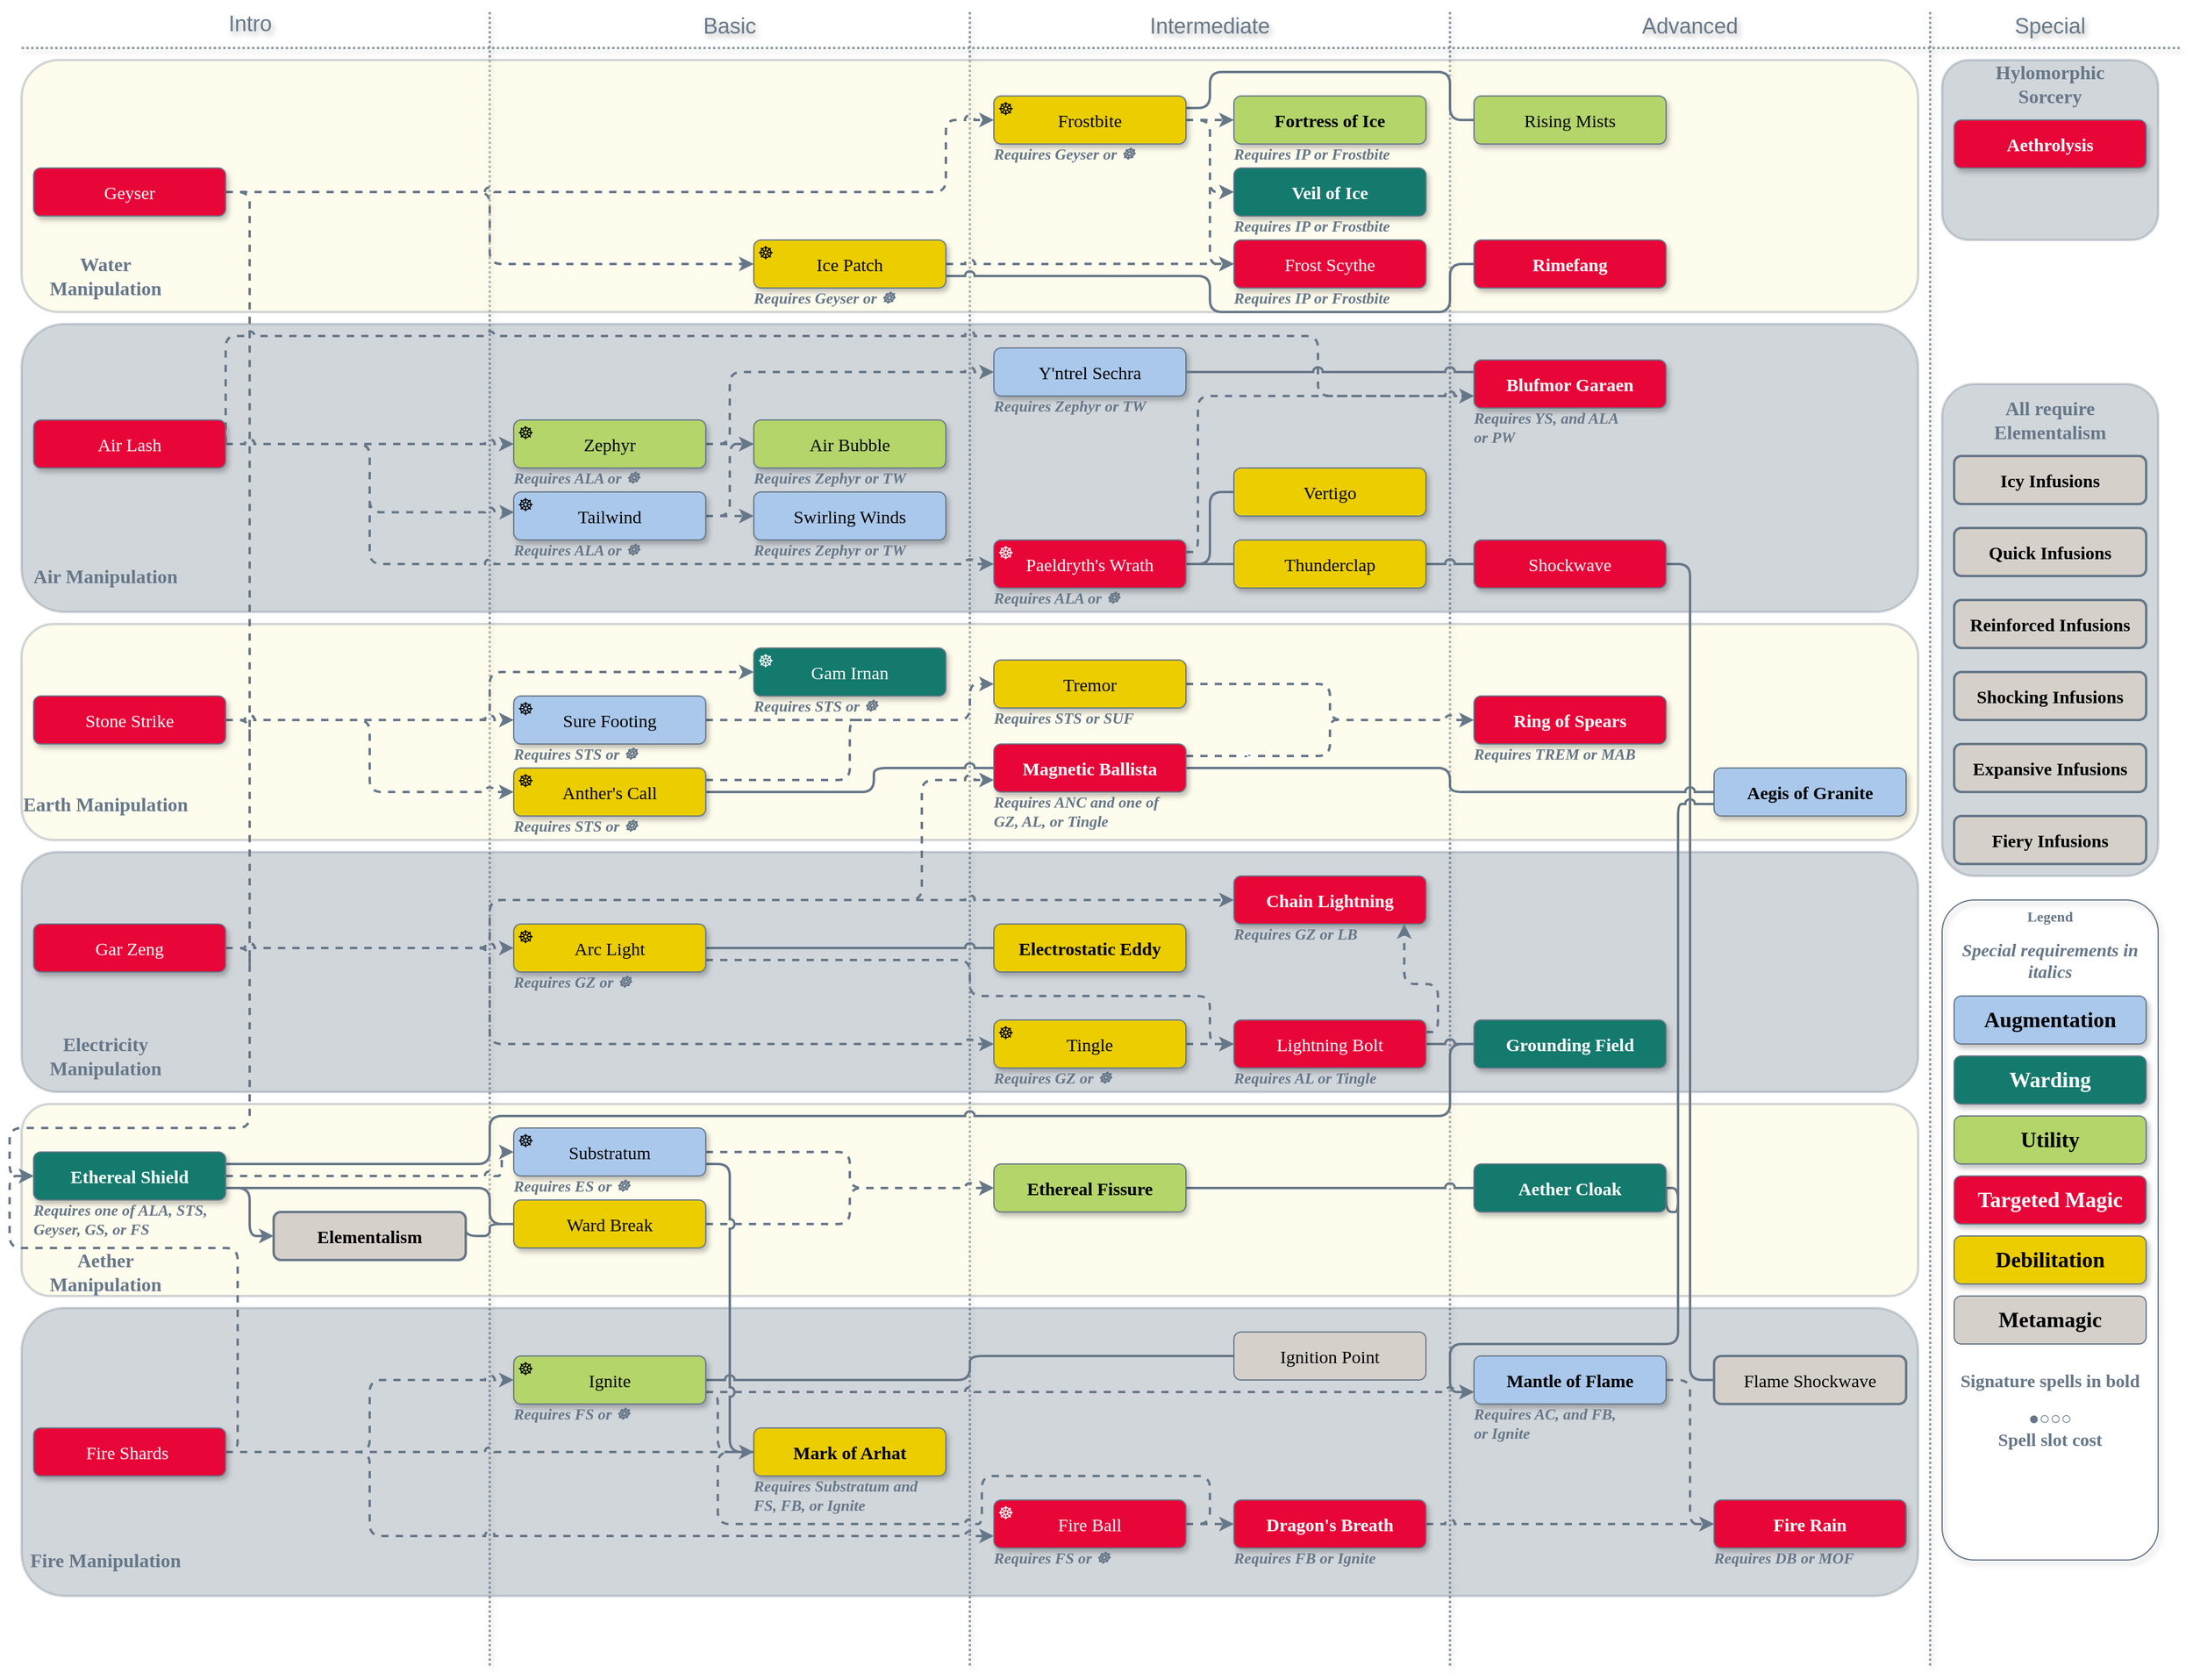 <mxfile version="25.0.3">
  <diagram name="Page-1" id="PuFN-wMOv0jWiG4jprAx">
    <mxGraphModel dx="3841" dy="936" grid="1" gridSize="10" guides="1" tooltips="1" connect="1" arrows="1" fold="1" page="1" pageScale="1" pageWidth="2020" pageHeight="1410" background="none" math="0" shadow="0">
      <root>
        <mxCell id="0" />
        <mxCell id="1" style="locked=1;" parent="0" />
        <mxCell id="ByqBd_FR368xJn7YFOeK-176" value="" style="rounded=1;fontFamily=Helvetica;fontSize=11;fontColor=default;labelBackgroundColor=none;fillColor=#667788;strokeColor=#667788;opacity=30;glass=0;shadow=0;align=center;verticalAlign=middle;gradientColor=none;strokeWidth=2;" parent="1" vertex="1">
          <mxGeometry x="1610" y="320" width="180" height="410" as="geometry" />
        </mxCell>
        <mxCell id="DKlUDa0g7rmCu-vv5rfz-415" value="Basic" style="text;align=center;verticalAlign=middle;resizable=0;points=[];autosize=0;strokeColor=none;fillColor=none;fontFamily=Helvetica;fontSize=18;fontColor=#667788;labelBackgroundColor=none;textShadow=1;" parent="1" vertex="1">
          <mxGeometry x="560" width="80" height="40" as="geometry" />
        </mxCell>
        <mxCell id="DKlUDa0g7rmCu-vv5rfz-416" value="Intermediate" style="text;align=center;verticalAlign=middle;resizable=0;points=[];autosize=0;strokeColor=none;fillColor=none;fontFamily=Helvetica;fontSize=18;fontColor=#667788;labelBackgroundColor=none;textShadow=1;" parent="1" vertex="1">
          <mxGeometry x="940" width="120" height="40" as="geometry" />
        </mxCell>
        <mxCell id="DKlUDa0g7rmCu-vv5rfz-417" value="Intro" style="text;html=1;align=center;verticalAlign=middle;resizable=0;points=[];autosize=0;strokeColor=none;fillColor=none;fontFamily=Helvetica;fontSize=18;fontColor=#667788;labelBackgroundColor=none;textShadow=1;" parent="1" vertex="1">
          <mxGeometry x="160" width="80" height="40" as="geometry" />
        </mxCell>
        <mxCell id="DKlUDa0g7rmCu-vv5rfz-418" value="Advanced" style="text;align=center;verticalAlign=middle;resizable=0;points=[];autosize=0;strokeColor=none;fillColor=none;fontFamily=Helvetica;fontSize=18;fontColor=#667788;labelBackgroundColor=none;textShadow=1;" parent="1" vertex="1">
          <mxGeometry x="1340" width="120" height="40" as="geometry" />
        </mxCell>
        <mxCell id="-dR2T00Uhgw3VuPTZwKf-47" value="Legend" style="rounded=1;fillColor=none;verticalAlign=top;labelBackgroundColor=none;movable=1;resizable=1;rotatable=1;deletable=1;editable=1;locked=0;connectable=1;container=0;fontStyle=1;fontColor=#667788;fontFamily=Georgia;strokeColor=#667788;shadow=1;glass=0;strokeWidth=1;textShadow=0;whiteSpace=wrap;" parent="1" vertex="1">
          <mxGeometry x="1610" y="750" width="180" height="550" as="geometry" />
        </mxCell>
        <mxCell id="-dR2T00Uhgw3VuPTZwKf-555" value="Metamagic" style="rounded=1;whiteSpace=wrap;fillColor=#D5D0CA;labelBackgroundColor=none;movable=1;resizable=1;rotatable=1;deletable=1;editable=1;locked=0;connectable=1;container=0;fontFamily=Georgia;fontSize=18;strokeColor=#667788;shadow=0;glass=0;strokeWidth=1;align=center;fontStyle=1;verticalAlign=middle;fontColor=#000000;textShadow=0;" parent="1" vertex="1">
          <mxGeometry x="1620" y="1080" width="160" height="40" as="geometry" />
        </mxCell>
        <mxCell id="DKlUDa0g7rmCu-vv5rfz-169" value="Debilitation" style="rounded=1;whiteSpace=wrap;fillColor=#EBCD00;labelBackgroundColor=none;movable=1;resizable=1;rotatable=1;deletable=1;editable=1;locked=0;connectable=1;container=0;fontFamily=Georgia;fontSize=18;strokeColor=#667788;shadow=1;glass=0;strokeWidth=1;align=center;fontStyle=1;verticalAlign=middle;fontColor=#000000;textShadow=0;" parent="1" vertex="1">
          <mxGeometry x="1620" y="1030" width="160" height="40" as="geometry" />
        </mxCell>
        <mxCell id="DKlUDa0g7rmCu-vv5rfz-170" value="Targeted Magic" style="rounded=1;whiteSpace=wrap;fillColor=#E80538;labelBackgroundColor=none;movable=1;resizable=1;rotatable=1;deletable=1;editable=1;locked=0;connectable=1;container=0;fontFamily=Georgia;fontSize=18;strokeColor=#667788;shadow=1;glass=0;strokeWidth=1;align=center;fontStyle=1;verticalAlign=middle;fontColor=#FFFFFF;textShadow=0;" parent="1" vertex="1">
          <mxGeometry x="1620" y="980" width="160" height="40" as="geometry" />
        </mxCell>
        <mxCell id="DKlUDa0g7rmCu-vv5rfz-171" value="Utility" style="rounded=1;whiteSpace=wrap;fillColor=#B3D56A;labelBackgroundColor=none;movable=1;resizable=1;rotatable=1;deletable=1;editable=1;locked=0;connectable=1;container=0;fontFamily=Georgia;fontSize=18;strokeColor=#667788;shadow=1;glass=0;strokeWidth=1;align=center;fontStyle=1;verticalAlign=middle;fontColor=#000000;textShadow=0;" parent="1" vertex="1">
          <mxGeometry x="1620" y="930" width="160" height="40" as="geometry" />
        </mxCell>
        <mxCell id="DKlUDa0g7rmCu-vv5rfz-172" value="Warding" style="rounded=1;whiteSpace=wrap;fillColor=#147A6D;labelBackgroundColor=none;movable=1;resizable=1;rotatable=1;deletable=1;editable=1;locked=0;connectable=1;container=0;fontFamily=Georgia;fontSize=18;strokeColor=#667788;shadow=1;glass=0;strokeWidth=1;align=center;fontStyle=1;verticalAlign=middle;fontColor=#FFFFFF;textShadow=0;" parent="1" vertex="1">
          <mxGeometry x="1620" y="880" width="160" height="40" as="geometry" />
        </mxCell>
        <mxCell id="DKlUDa0g7rmCu-vv5rfz-174" value="Augmentation" style="rounded=1;whiteSpace=wrap;fillColor=#AAC8EB;labelBackgroundColor=none;movable=1;resizable=1;rotatable=1;deletable=1;editable=1;locked=0;connectable=1;container=0;fontFamily=Georgia;fontSize=18;strokeColor=#667788;shadow=1;glass=0;strokeWidth=1;fontColor=#000000;align=center;fontStyle=1;verticalAlign=middle;textShadow=0;" parent="1" vertex="1">
          <mxGeometry x="1620" y="830" width="160" height="40" as="geometry" />
        </mxCell>
        <mxCell id="DKlUDa0g7rmCu-vv5rfz-178" value="Special requirements in italics" style="text;align=center;verticalAlign=middle;whiteSpace=wrap;rounded=1;fontFamily=Georgia;fontSize=15;fontColor=#667788;labelBackgroundColor=none;fontStyle=3;strokeColor=none;shadow=1;glass=0;strokeWidth=1;movable=1;resizable=1;rotatable=1;deletable=1;editable=1;locked=0;connectable=1;" parent="1" vertex="1">
          <mxGeometry x="1620" y="780" width="160" height="40" as="geometry" />
        </mxCell>
        <mxCell id="DKlUDa0g7rmCu-vv5rfz-186" value="Signature spells in bold" style="text;align=center;verticalAlign=middle;whiteSpace=wrap;rounded=1;fontFamily=Georgia;fontSize=15;fontColor=#667788;labelBackgroundColor=none;fontStyle=1;strokeColor=none;shadow=1;glass=0;strokeWidth=1;movable=1;resizable=1;rotatable=1;deletable=1;editable=1;locked=0;connectable=1;" parent="1" vertex="1">
          <mxGeometry x="1620" y="1130" width="160" height="40" as="geometry" />
        </mxCell>
        <mxCell id="DKlUDa0g7rmCu-vv5rfz-187" value="●○○○&#xa;Spell slot cost" style="text;align=center;verticalAlign=middle;whiteSpace=wrap;rounded=1;fontFamily=Georgia;fontSize=15;fontColor=#667788;labelBackgroundColor=none;strokeColor=none;shadow=1;glass=0;strokeWidth=1;movable=1;resizable=1;rotatable=1;deletable=1;editable=1;locked=0;connectable=1;fontStyle=1" parent="1" vertex="1">
          <mxGeometry x="1620" y="1170" width="160" height="40" as="geometry" />
        </mxCell>
        <mxCell id="-dR2T00Uhgw3VuPTZwKf-54" value="" style="html=1;rounded=0;strokeWidth=2;endArrow=none;endFill=0;dashed=1;exitX=0.633;exitY=0;exitDx=0;exitDy=0;exitPerimeter=0;labelBackgroundColor=none;shadow=1;movable=1;resizable=1;rotatable=1;deletable=1;editable=1;locked=0;connectable=1;fontColor=default;strokeColor=#667788;opacity=70;dashPattern=1 1;" parent="1" edge="1">
          <mxGeometry width="100" relative="1" as="geometry">
            <mxPoint x="1200" y="10" as="sourcePoint" />
            <mxPoint x="1200" y="1390" as="targetPoint" />
          </mxGeometry>
        </mxCell>
        <mxCell id="ByqBd_FR368xJn7YFOeK-134" value="" style="html=1;rounded=0;strokeWidth=2;endArrow=none;endFill=0;dashed=1;exitX=0.633;exitY=0;exitDx=0;exitDy=0;exitPerimeter=0;labelBackgroundColor=none;shadow=1;movable=1;resizable=1;rotatable=1;deletable=1;editable=1;locked=0;connectable=1;fontColor=default;strokeColor=#667788;opacity=70;dashPattern=1 1;" parent="1" edge="1">
          <mxGeometry width="100" relative="1" as="geometry">
            <mxPoint x="1600" y="10" as="sourcePoint" />
            <mxPoint x="1600" y="1390" as="targetPoint" />
          </mxGeometry>
        </mxCell>
        <mxCell id="-dR2T00Uhgw3VuPTZwKf-70" value="" style="html=1;rounded=0;strokeWidth=2;endArrow=none;endFill=0;dashed=1;labelBackgroundColor=none;shadow=1;movable=1;resizable=1;rotatable=1;deletable=1;editable=1;locked=0;connectable=1;fontColor=default;strokeColor=#667788;opacity=70;dashPattern=1 1;" parent="1" edge="1">
          <mxGeometry width="100" relative="1" as="geometry">
            <mxPoint x="10" y="40" as="sourcePoint" />
            <mxPoint x="1810" y="40" as="targetPoint" />
          </mxGeometry>
        </mxCell>
        <mxCell id="DKlUDa0g7rmCu-vv5rfz-8" value="" style="html=1;rounded=0;strokeWidth=2;endArrow=none;endFill=0;dashed=1;labelBackgroundColor=none;shadow=1;movable=1;resizable=1;rotatable=1;deletable=1;editable=1;locked=0;connectable=1;fontColor=default;strokeColor=#667788;opacity=70;dashPattern=1 1;" parent="1" edge="1">
          <mxGeometry width="100" relative="1" as="geometry">
            <mxPoint x="800" y="10" as="sourcePoint" />
            <mxPoint x="800" y="1390" as="targetPoint" />
          </mxGeometry>
        </mxCell>
        <mxCell id="-dR2T00Uhgw3VuPTZwKf-42" value="" style="html=1;rounded=0;strokeWidth=2;endArrow=none;endFill=0;dashed=1;labelBackgroundColor=none;shadow=1;movable=1;resizable=1;rotatable=1;deletable=1;editable=1;locked=0;connectable=1;fontColor=default;strokeColor=#667788;opacity=70;dashPattern=1 1;" parent="1" edge="1">
          <mxGeometry width="100" relative="1" as="geometry">
            <mxPoint x="400" y="10" as="sourcePoint" />
            <mxPoint x="400" y="1390" as="targetPoint" />
          </mxGeometry>
        </mxCell>
        <mxCell id="DKlUDa0g7rmCu-vv5rfz-316" value="Spellbook borders" style="locked=1;" parent="0" />
        <mxCell id="DKlUDa0g7rmCu-vv5rfz-317" value="" style="rounded=1;fontFamily=Helvetica;fontSize=11;fontColor=default;labelBackgroundColor=none;fillColor=#FCF4C4;strokeColor=#667788;opacity=30;glass=0;shadow=0;align=center;verticalAlign=middle;gradientColor=none;strokeWidth=2;" parent="DKlUDa0g7rmCu-vv5rfz-316" vertex="1">
          <mxGeometry x="10" y="50" width="1580" height="210" as="geometry" />
        </mxCell>
        <mxCell id="DKlUDa0g7rmCu-vv5rfz-318" value="" style="rounded=1;fontFamily=Helvetica;fontSize=11;fontColor=default;labelBackgroundColor=none;fillColor=#667788;strokeColor=#667788;opacity=30;glass=0;shadow=0;align=center;verticalAlign=middle;gradientColor=none;strokeWidth=2;" parent="DKlUDa0g7rmCu-vv5rfz-316" vertex="1">
          <mxGeometry x="10" y="270" width="1580" height="240" as="geometry" />
        </mxCell>
        <mxCell id="4LNg5v-IOajOxHjOTWhF-4" value="Air Manipulation" style="text;align=center;verticalAlign=middle;whiteSpace=wrap;rounded=0;fontStyle=1;fontSize=16;fontFamily=Georgia;fontColor=#667788;strokeColor=none;" parent="DKlUDa0g7rmCu-vv5rfz-316" vertex="1">
          <mxGeometry x="10" y="460" width="140" height="40" as="geometry" />
        </mxCell>
        <mxCell id="ByqBd_FR368xJn7YFOeK-137" value="Water Manipulation" style="text;align=center;verticalAlign=middle;whiteSpace=wrap;rounded=0;fontStyle=1;fontSize=16;fontFamily=Georgia;fontColor=#667788;strokeColor=none;" parent="DKlUDa0g7rmCu-vv5rfz-316" vertex="1">
          <mxGeometry x="10" y="210" width="140" height="40" as="geometry" />
        </mxCell>
        <mxCell id="ByqBd_FR368xJn7YFOeK-138" value="" style="rounded=1;fontFamily=Helvetica;fontSize=11;fontColor=default;labelBackgroundColor=none;fillColor=#FCF4C4;strokeColor=#667788;opacity=30;glass=0;shadow=0;align=center;verticalAlign=middle;gradientColor=none;strokeWidth=2;" parent="DKlUDa0g7rmCu-vv5rfz-316" vertex="1">
          <mxGeometry x="10" y="520" width="1580" height="180" as="geometry" />
        </mxCell>
        <mxCell id="ByqBd_FR368xJn7YFOeK-139" value="Earth Manipulation" style="text;align=center;verticalAlign=middle;whiteSpace=wrap;rounded=0;fontStyle=1;fontSize=16;fontFamily=Georgia;fontColor=#667788;strokeColor=none;" parent="DKlUDa0g7rmCu-vv5rfz-316" vertex="1">
          <mxGeometry x="10" y="650" width="140" height="40" as="geometry" />
        </mxCell>
        <mxCell id="ByqBd_FR368xJn7YFOeK-140" value="" style="rounded=1;fontFamily=Helvetica;fontSize=11;fontColor=default;labelBackgroundColor=none;fillColor=#667788;strokeColor=#667788;opacity=30;glass=0;shadow=0;align=center;verticalAlign=middle;gradientColor=none;strokeWidth=2;" parent="DKlUDa0g7rmCu-vv5rfz-316" vertex="1">
          <mxGeometry x="10" y="710" width="1580" height="200" as="geometry" />
        </mxCell>
        <mxCell id="ByqBd_FR368xJn7YFOeK-141" value="Electricity Manipulation" style="text;align=center;verticalAlign=middle;whiteSpace=wrap;rounded=0;fontStyle=1;fontSize=16;fontFamily=Georgia;fontColor=#667788;strokeColor=none;" parent="DKlUDa0g7rmCu-vv5rfz-316" vertex="1">
          <mxGeometry x="10" y="860" width="140" height="40" as="geometry" />
        </mxCell>
        <mxCell id="ByqBd_FR368xJn7YFOeK-142" value="" style="rounded=1;fontFamily=Helvetica;fontSize=11;fontColor=default;labelBackgroundColor=none;fillColor=#FCF4C4;strokeColor=#667788;opacity=30;glass=0;shadow=0;align=center;verticalAlign=middle;gradientColor=none;strokeWidth=2;" parent="DKlUDa0g7rmCu-vv5rfz-316" vertex="1">
          <mxGeometry x="10" y="920" width="1580" height="160" as="geometry" />
        </mxCell>
        <mxCell id="ByqBd_FR368xJn7YFOeK-143" value="Aether Manipulation" style="text;align=center;verticalAlign=middle;whiteSpace=wrap;rounded=0;fontStyle=1;fontSize=16;fontFamily=Georgia;fontColor=#667788;strokeColor=none;" parent="DKlUDa0g7rmCu-vv5rfz-316" vertex="1">
          <mxGeometry x="10" y="1040" width="140" height="40" as="geometry" />
        </mxCell>
        <mxCell id="ByqBd_FR368xJn7YFOeK-144" value="" style="rounded=1;fontFamily=Helvetica;fontSize=11;fontColor=default;labelBackgroundColor=none;fillColor=#667788;strokeColor=#667788;opacity=30;glass=0;shadow=0;align=center;verticalAlign=middle;gradientColor=none;strokeWidth=2;" parent="DKlUDa0g7rmCu-vv5rfz-316" vertex="1">
          <mxGeometry x="10" y="1090" width="1580" height="240" as="geometry" />
        </mxCell>
        <mxCell id="ByqBd_FR368xJn7YFOeK-145" value="Fire Manipulation" style="text;align=center;verticalAlign=middle;whiteSpace=wrap;rounded=0;fontStyle=1;fontSize=16;fontFamily=Georgia;fontColor=#667788;strokeColor=none;" parent="DKlUDa0g7rmCu-vv5rfz-316" vertex="1">
          <mxGeometry x="10" y="1280" width="140" height="40" as="geometry" />
        </mxCell>
        <mxCell id="ByqBd_FR368xJn7YFOeK-148" value="" style="rounded=1;fontFamily=Helvetica;fontSize=11;fontColor=default;labelBackgroundColor=none;fillColor=#667788;strokeColor=#667788;opacity=30;glass=0;shadow=0;align=center;verticalAlign=middle;gradientColor=none;strokeWidth=2;" parent="DKlUDa0g7rmCu-vv5rfz-316" vertex="1">
          <mxGeometry x="1610" y="50" width="180" height="150" as="geometry" />
        </mxCell>
        <mxCell id="ByqBd_FR368xJn7YFOeK-147" value="Hylomorphic Sorcery" style="text;align=center;verticalAlign=middle;whiteSpace=wrap;rounded=0;fontStyle=1;fontSize=16;fontFamily=Georgia;fontColor=#667788;strokeColor=none;" parent="DKlUDa0g7rmCu-vv5rfz-316" vertex="1">
          <mxGeometry x="1630" y="50" width="140" height="40" as="geometry" />
        </mxCell>
        <mxCell id="ByqBd_FR368xJn7YFOeK-177" value="All require Elementalism" style="text;align=center;verticalAlign=middle;whiteSpace=wrap;rounded=0;fontStyle=1;fontSize=16;fontFamily=Georgia;fontColor=#667788;strokeColor=none;" parent="DKlUDa0g7rmCu-vv5rfz-316" vertex="1">
          <mxGeometry x="1630" y="330" width="140" height="40" as="geometry" />
        </mxCell>
        <mxCell id="ByqBd_FR368xJn7YFOeK-178" value="Special" style="text;align=center;verticalAlign=middle;resizable=0;points=[];autosize=0;strokeColor=none;fillColor=none;fontFamily=Helvetica;fontSize=18;fontColor=#667788;labelBackgroundColor=none;textShadow=1;" parent="DKlUDa0g7rmCu-vv5rfz-316" vertex="1">
          <mxGeometry x="1640" width="120" height="40" as="geometry" />
        </mxCell>
        <mxCell id="DKlUDa0g7rmCu-vv5rfz-14" value="Shapes and Lines" style="locked=1;" parent="0" />
        <mxCell id="ByqBd_FR368xJn7YFOeK-108" style="edgeStyle=orthogonalEdgeStyle;shape=connector;curved=0;rounded=1;orthogonalLoop=1;jettySize=auto;html=1;exitX=1;exitY=0.5;exitDx=0;exitDy=0;entryX=0;entryY=0.5;entryDx=0;entryDy=0;dashed=1;strokeColor=#667788;strokeWidth=2;align=center;verticalAlign=middle;fontFamily=Helvetica;fontSize=15;fontColor=default;labelBackgroundColor=default;endArrow=classic;endFill=1;jumpStyle=arc;" parent="DKlUDa0g7rmCu-vv5rfz-14" source="ByqBd_FR368xJn7YFOeK-40" target="ByqBd_FR368xJn7YFOeK-42" edge="1">
          <mxGeometry relative="1" as="geometry" />
        </mxCell>
        <mxCell id="ByqBd_FR368xJn7YFOeK-120" style="edgeStyle=orthogonalEdgeStyle;shape=connector;curved=0;rounded=1;orthogonalLoop=1;jettySize=auto;html=1;exitX=1;exitY=0.75;exitDx=0;exitDy=0;entryX=0;entryY=0.75;entryDx=0;entryDy=0;dashed=1;strokeColor=#667788;strokeWidth=2;align=center;verticalAlign=middle;fontFamily=Helvetica;fontSize=15;fontColor=default;labelBackgroundColor=default;endArrow=classic;endFill=1;jumpStyle=arc;" parent="DKlUDa0g7rmCu-vv5rfz-14" source="ByqBd_FR368xJn7YFOeK-46" target="ByqBd_FR368xJn7YFOeK-52" edge="1">
          <mxGeometry relative="1" as="geometry" />
        </mxCell>
        <mxCell id="u5JJ2iUTMlOG-NKWuYbm-9" style="edgeStyle=orthogonalEdgeStyle;shape=connector;curved=0;rounded=1;jumpStyle=arc;orthogonalLoop=1;jettySize=auto;html=1;exitX=1;exitY=0;exitDx=0;exitDy=0;dashed=1;strokeColor=#667788;strokeWidth=2;align=center;verticalAlign=middle;fontFamily=Helvetica;fontSize=11;fontColor=default;labelBackgroundColor=default;endArrow=none;endFill=0;" parent="DKlUDa0g7rmCu-vv5rfz-14" source="bMIZUlVMKYhtr8G9Qs2D-71" edge="1">
          <mxGeometry relative="1" as="geometry">
            <mxPoint x="420" y="580" as="targetPoint" />
            <Array as="points">
              <mxPoint x="400" y="420" />
              <mxPoint x="400" y="580" />
            </Array>
          </mxGeometry>
        </mxCell>
        <mxCell id="ByqBd_FR368xJn7YFOeK-60" style="edgeStyle=orthogonalEdgeStyle;shape=connector;curved=0;rounded=1;orthogonalLoop=1;jettySize=auto;html=1;exitX=1;exitY=0.5;exitDx=0;exitDy=0;entryX=0;entryY=0.5;entryDx=0;entryDy=0;strokeColor=#667788;strokeWidth=2;align=center;verticalAlign=middle;fontFamily=Helvetica;fontSize=15;fontColor=default;labelBackgroundColor=default;endArrow=classic;endFill=1;dashed=1;jumpStyle=arc;" parent="DKlUDa0g7rmCu-vv5rfz-14" source="DKlUDa0g7rmCu-vv5rfz-31" target="ByqBd_FR368xJn7YFOeK-1" edge="1">
          <mxGeometry relative="1" as="geometry" />
        </mxCell>
        <mxCell id="ByqBd_FR368xJn7YFOeK-61" style="edgeStyle=orthogonalEdgeStyle;shape=connector;curved=0;rounded=1;orthogonalLoop=1;jettySize=auto;html=1;exitX=1;exitY=0.5;exitDx=0;exitDy=0;entryX=0;entryY=0.5;entryDx=0;entryDy=0;strokeColor=#667788;strokeWidth=2;align=center;verticalAlign=middle;fontFamily=Helvetica;fontSize=15;fontColor=default;labelBackgroundColor=default;endArrow=classic;endFill=1;dashed=1;jumpStyle=arc;" parent="DKlUDa0g7rmCu-vv5rfz-14" source="DKlUDa0g7rmCu-vv5rfz-31" target="ByqBd_FR368xJn7YFOeK-3" edge="1">
          <mxGeometry relative="1" as="geometry">
            <Array as="points">
              <mxPoint x="780" y="160" />
              <mxPoint x="780" y="100" />
            </Array>
          </mxGeometry>
        </mxCell>
        <mxCell id="ByqBd_FR368xJn7YFOeK-99" style="edgeStyle=orthogonalEdgeStyle;shape=connector;curved=0;rounded=1;orthogonalLoop=1;jettySize=auto;html=1;exitX=1;exitY=0.5;exitDx=0;exitDy=0;entryX=0;entryY=0.5;entryDx=0;entryDy=0;dashed=1;strokeColor=#667788;strokeWidth=2;align=center;verticalAlign=middle;fontFamily=Helvetica;fontSize=15;fontColor=default;labelBackgroundColor=default;endArrow=classic;endFill=1;jumpStyle=arc;" parent="DKlUDa0g7rmCu-vv5rfz-14" source="DKlUDa0g7rmCu-vv5rfz-31" target="ByqBd_FR368xJn7YFOeK-50" edge="1">
          <mxGeometry relative="1" as="geometry">
            <Array as="points">
              <mxPoint x="200" y="160" />
              <mxPoint x="200" y="940" />
              <mxPoint y="940" />
              <mxPoint y="980" />
            </Array>
          </mxGeometry>
        </mxCell>
        <mxCell id="DKlUDa0g7rmCu-vv5rfz-31" value="Geyser" style="rounded=1;strokeWidth=1;strokeColor=#667788;textShadow=0;labelBackgroundColor=none;whiteSpace=wrap;fontSize=15;fontFamily=Georgia;fillColor=#E80538;fontColor=#FFFFFF;shadow=1;glass=0;align=center;verticalAlign=middle;fontStyle=0;resizable=1;" parent="DKlUDa0g7rmCu-vv5rfz-14" vertex="1">
          <mxGeometry x="20" y="140" width="160" height="40" as="geometry" />
        </mxCell>
        <mxCell id="ByqBd_FR368xJn7YFOeK-58" style="edgeStyle=orthogonalEdgeStyle;rounded=1;orthogonalLoop=1;jettySize=auto;html=1;exitX=1;exitY=0.75;exitDx=0;exitDy=0;entryX=0;entryY=0.5;entryDx=0;entryDy=0;strokeWidth=2;curved=0;strokeColor=#667788;endArrow=none;endFill=0;jumpStyle=arc;fontSize=15;" parent="DKlUDa0g7rmCu-vv5rfz-14" source="ByqBd_FR368xJn7YFOeK-1" edge="1">
          <mxGeometry relative="1" as="geometry">
            <mxPoint x="1220" y="220" as="targetPoint" />
            <Array as="points">
              <mxPoint x="1000" y="230" />
              <mxPoint x="1000" y="260" />
              <mxPoint x="1200" y="260" />
              <mxPoint x="1200" y="220" />
            </Array>
          </mxGeometry>
        </mxCell>
        <mxCell id="ByqBd_FR368xJn7YFOeK-65" style="edgeStyle=orthogonalEdgeStyle;shape=connector;curved=0;rounded=1;orthogonalLoop=1;jettySize=auto;html=1;exitX=1;exitY=0.5;exitDx=0;exitDy=0;strokeColor=#667788;strokeWidth=2;align=center;verticalAlign=middle;fontFamily=Helvetica;fontSize=15;fontColor=default;labelBackgroundColor=default;endArrow=classic;endFill=1;dashed=1;jumpStyle=arc;" parent="DKlUDa0g7rmCu-vv5rfz-14" source="ByqBd_FR368xJn7YFOeK-1" edge="1">
          <mxGeometry relative="1" as="geometry">
            <mxPoint x="1020" y="219.857" as="targetPoint" />
          </mxGeometry>
        </mxCell>
        <mxCell id="ByqBd_FR368xJn7YFOeK-1" value="Ice Patch" style="rounded=1;strokeWidth=1;strokeColor=#667788;textShadow=0;labelBackgroundColor=none;whiteSpace=wrap;fontSize=15;fontFamily=Georgia;fillColor=#EBCD00;fontColor=#000000;shadow=1;glass=0;align=center;verticalAlign=middle;fontStyle=0;resizable=1;" parent="DKlUDa0g7rmCu-vv5rfz-14" vertex="1">
          <mxGeometry x="620" y="200" width="160" height="40" as="geometry" />
        </mxCell>
        <mxCell id="ByqBd_FR368xJn7YFOeK-2" value="Frost Scythe" style="rounded=1;strokeWidth=1;strokeColor=#667788;textShadow=0;labelBackgroundColor=none;whiteSpace=wrap;fontSize=15;fontFamily=Georgia;fillColor=#E80538;fontColor=#FFFFFF;shadow=1;glass=0;align=center;verticalAlign=middle;fontStyle=0;resizable=1;" parent="DKlUDa0g7rmCu-vv5rfz-14" vertex="1">
          <mxGeometry x="1020" y="200" width="160" height="40" as="geometry" />
        </mxCell>
        <mxCell id="ByqBd_FR368xJn7YFOeK-57" style="edgeStyle=orthogonalEdgeStyle;rounded=1;orthogonalLoop=1;jettySize=auto;html=1;exitX=1;exitY=0.25;exitDx=0;exitDy=0;entryX=0;entryY=0.5;entryDx=0;entryDy=0;curved=0;strokeWidth=2;strokeColor=#667788;endArrow=none;endFill=0;jumpStyle=arc;fontSize=15;" parent="DKlUDa0g7rmCu-vv5rfz-14" source="ByqBd_FR368xJn7YFOeK-3" edge="1">
          <mxGeometry relative="1" as="geometry">
            <mxPoint x="1220" y="100" as="targetPoint" />
            <Array as="points">
              <mxPoint x="1000" y="90" />
              <mxPoint x="1000" y="60" />
              <mxPoint x="1200" y="60" />
              <mxPoint x="1200" y="100" />
            </Array>
          </mxGeometry>
        </mxCell>
        <mxCell id="ByqBd_FR368xJn7YFOeK-62" style="edgeStyle=orthogonalEdgeStyle;shape=connector;curved=0;rounded=1;orthogonalLoop=1;jettySize=auto;html=1;exitX=1;exitY=0.5;exitDx=0;exitDy=0;entryX=0;entryY=0.5;entryDx=0;entryDy=0;strokeColor=#667788;strokeWidth=2;align=center;verticalAlign=middle;fontFamily=Helvetica;fontSize=15;fontColor=default;labelBackgroundColor=default;endArrow=classic;endFill=1;dashed=1;jumpStyle=arc;" parent="DKlUDa0g7rmCu-vv5rfz-14" source="ByqBd_FR368xJn7YFOeK-3" edge="1">
          <mxGeometry relative="1" as="geometry">
            <mxPoint x="1020" y="100" as="targetPoint" />
          </mxGeometry>
        </mxCell>
        <mxCell id="ByqBd_FR368xJn7YFOeK-63" style="edgeStyle=orthogonalEdgeStyle;shape=connector;curved=0;rounded=1;orthogonalLoop=1;jettySize=auto;html=1;exitX=1;exitY=0.5;exitDx=0;exitDy=0;entryX=0;entryY=0.5;entryDx=0;entryDy=0;strokeColor=#667788;strokeWidth=2;align=center;verticalAlign=middle;fontFamily=Helvetica;fontSize=15;fontColor=default;labelBackgroundColor=default;endArrow=classic;endFill=1;dashed=1;jumpStyle=arc;" parent="DKlUDa0g7rmCu-vv5rfz-14" source="ByqBd_FR368xJn7YFOeK-3" target="ByqBd_FR368xJn7YFOeK-5" edge="1">
          <mxGeometry relative="1" as="geometry" />
        </mxCell>
        <mxCell id="ByqBd_FR368xJn7YFOeK-64" style="edgeStyle=orthogonalEdgeStyle;shape=connector;curved=0;rounded=1;orthogonalLoop=1;jettySize=auto;html=1;exitX=1;exitY=0.5;exitDx=0;exitDy=0;entryX=0;entryY=0.5;entryDx=0;entryDy=0;strokeColor=#667788;strokeWidth=2;align=center;verticalAlign=middle;fontFamily=Helvetica;fontSize=15;fontColor=default;labelBackgroundColor=default;endArrow=classic;endFill=1;dashed=1;jumpStyle=arc;" parent="DKlUDa0g7rmCu-vv5rfz-14" source="ByqBd_FR368xJn7YFOeK-3" target="ByqBd_FR368xJn7YFOeK-2" edge="1">
          <mxGeometry relative="1" as="geometry" />
        </mxCell>
        <mxCell id="ByqBd_FR368xJn7YFOeK-3" value="Frostbite" style="rounded=1;strokeWidth=1;strokeColor=#667788;textShadow=0;labelBackgroundColor=none;whiteSpace=wrap;fontSize=15;fontFamily=Georgia;fillColor=#EBCD00;fontColor=#000000;shadow=1;glass=0;align=center;verticalAlign=middle;fontStyle=0;resizable=1;" parent="DKlUDa0g7rmCu-vv5rfz-14" vertex="1">
          <mxGeometry x="820" y="80" width="160" height="40" as="geometry" />
        </mxCell>
        <mxCell id="ByqBd_FR368xJn7YFOeK-5" value="Veil of Ice" style="rounded=1;strokeWidth=1;strokeColor=#667788;textShadow=0;labelBackgroundColor=none;whiteSpace=wrap;fontSize=15;fontFamily=Georgia;fillColor=#147A6D;fontColor=#FFFFFF;fontStyle=1;shadow=1;glass=0;align=center;verticalAlign=middle;resizable=1;" parent="DKlUDa0g7rmCu-vv5rfz-14" vertex="1">
          <mxGeometry x="1020" y="140" width="160" height="40" as="geometry" />
        </mxCell>
        <mxCell id="ByqBd_FR368xJn7YFOeK-66" style="edgeStyle=orthogonalEdgeStyle;shape=connector;curved=0;rounded=1;orthogonalLoop=1;jettySize=auto;html=1;exitX=1;exitY=0.5;exitDx=0;exitDy=0;entryX=0;entryY=0.5;entryDx=0;entryDy=0;dashed=1;strokeColor=#667788;strokeWidth=2;align=center;verticalAlign=middle;fontFamily=Helvetica;fontSize=15;fontColor=default;labelBackgroundColor=default;endArrow=classic;endFill=1;jumpStyle=arc;" parent="DKlUDa0g7rmCu-vv5rfz-14" source="ByqBd_FR368xJn7YFOeK-8" edge="1">
          <mxGeometry relative="1" as="geometry">
            <mxPoint x="420" y="370" as="targetPoint" />
          </mxGeometry>
        </mxCell>
        <mxCell id="ByqBd_FR368xJn7YFOeK-68" style="edgeStyle=orthogonalEdgeStyle;shape=connector;curved=0;rounded=1;orthogonalLoop=1;jettySize=auto;html=1;exitX=1;exitY=0.5;exitDx=0;exitDy=0;entryX=0.002;entryY=0.422;entryDx=0;entryDy=0;dashed=1;strokeColor=#667788;strokeWidth=2;align=center;verticalAlign=middle;fontFamily=Helvetica;fontSize=15;fontColor=default;labelBackgroundColor=default;endArrow=classic;endFill=1;jumpStyle=arc;entryPerimeter=0;" parent="DKlUDa0g7rmCu-vv5rfz-14" source="ByqBd_FR368xJn7YFOeK-8" target="ByqBd_FR368xJn7YFOeK-167" edge="1">
          <mxGeometry relative="1" as="geometry">
            <mxPoint x="420" y="420" as="targetPoint" />
          </mxGeometry>
        </mxCell>
        <mxCell id="ByqBd_FR368xJn7YFOeK-69" style="edgeStyle=orthogonalEdgeStyle;shape=connector;curved=0;rounded=1;orthogonalLoop=1;jettySize=auto;html=1;exitX=1;exitY=0.5;exitDx=0;exitDy=0;entryX=0;entryY=0.5;entryDx=0;entryDy=0;dashed=1;strokeColor=#667788;strokeWidth=2;align=center;verticalAlign=middle;fontFamily=Helvetica;fontSize=15;fontColor=default;labelBackgroundColor=default;endArrow=classic;endFill=1;jumpStyle=arc;" parent="DKlUDa0g7rmCu-vv5rfz-14" source="ByqBd_FR368xJn7YFOeK-8" target="ByqBd_FR368xJn7YFOeK-17" edge="1">
          <mxGeometry relative="1" as="geometry">
            <Array as="points">
              <mxPoint x="300" y="370" />
              <mxPoint x="300" y="470" />
            </Array>
          </mxGeometry>
        </mxCell>
        <mxCell id="rESuhYQJdn2nmY16vAaY-64" style="edgeStyle=orthogonalEdgeStyle;rounded=1;orthogonalLoop=1;jettySize=auto;html=1;exitX=1;exitY=0.5;exitDx=0;exitDy=0;entryX=0;entryY=0.75;entryDx=0;entryDy=0;strokeWidth=2;dashed=1;strokeColor=#667788;curved=0;endArrow=classic;endFill=1;jumpStyle=arc;" edge="1" parent="DKlUDa0g7rmCu-vv5rfz-14" source="ByqBd_FR368xJn7YFOeK-8" target="ByqBd_FR368xJn7YFOeK-18">
          <mxGeometry relative="1" as="geometry">
            <Array as="points">
              <mxPoint x="180" y="280" />
              <mxPoint x="1090" y="280" />
              <mxPoint x="1090" y="330" />
            </Array>
          </mxGeometry>
        </mxCell>
        <mxCell id="ByqBd_FR368xJn7YFOeK-8" value="Air Lash" style="rounded=1;strokeWidth=1;strokeColor=#667788;textShadow=0;labelBackgroundColor=none;whiteSpace=wrap;fontSize=15;fontFamily=Georgia;fillColor=#E80538;fontColor=#FFFFFF;shadow=1;glass=0;align=center;verticalAlign=middle;fontStyle=0;resizable=1;" parent="DKlUDa0g7rmCu-vv5rfz-14" vertex="1">
          <mxGeometry x="20" y="350" width="160" height="40" as="geometry" />
        </mxCell>
        <mxCell id="ByqBd_FR368xJn7YFOeK-9" value="Icy Infusions" style="rounded=1;strokeWidth=2;strokeColor=#667788;textShadow=0;labelBackgroundColor=none;whiteSpace=wrap;fontSize=15;fontFamily=Georgia;fillColor=#D5D0CA;fontColor=#000000;fontStyle=1" parent="DKlUDa0g7rmCu-vv5rfz-14" vertex="1">
          <mxGeometry x="1620" y="380" width="160" height="40" as="geometry" />
        </mxCell>
        <mxCell id="ByqBd_FR368xJn7YFOeK-10" value="Air Bubble" style="rounded=1;strokeWidth=1;strokeColor=#667788;textShadow=0;labelBackgroundColor=none;whiteSpace=wrap;fontSize=15;fontFamily=Georgia;fillColor=#B3D56A;fontColor=#000000;shadow=1;glass=0;align=center;verticalAlign=middle;fontStyle=0;resizable=1;" parent="DKlUDa0g7rmCu-vv5rfz-14" vertex="1">
          <mxGeometry x="620" y="350" width="160" height="40" as="geometry" />
        </mxCell>
        <mxCell id="ByqBd_FR368xJn7YFOeK-11" value="Swirling Winds" style="rounded=1;strokeWidth=1;strokeColor=#667788;textShadow=0;labelBackgroundColor=none;whiteSpace=wrap;fontSize=15;fontFamily=Georgia;fillColor=#AAC8EB;fontColor=#000000;shadow=1;glass=0;align=center;verticalAlign=middle;fontStyle=0;resizable=1;" parent="DKlUDa0g7rmCu-vv5rfz-14" vertex="1">
          <mxGeometry x="620" y="410" width="160" height="40" as="geometry" />
        </mxCell>
        <mxCell id="ByqBd_FR368xJn7YFOeK-14" value="Vertigo" style="rounded=1;strokeWidth=1;strokeColor=#667788;textShadow=0;labelBackgroundColor=none;whiteSpace=wrap;fontSize=15;fontFamily=Georgia;fillColor=#EBCD00;fontColor=#000000;shadow=1;glass=0;align=center;verticalAlign=middle;fontStyle=0;resizable=1;" parent="DKlUDa0g7rmCu-vv5rfz-14" vertex="1">
          <mxGeometry x="1020" y="390" width="160" height="40" as="geometry" />
        </mxCell>
        <mxCell id="ByqBd_FR368xJn7YFOeK-15" value="Y&#39;ntrel Sechra" style="rounded=1;strokeWidth=1;strokeColor=#667788;textShadow=0;labelBackgroundColor=none;whiteSpace=wrap;fontSize=15;fontFamily=Georgia;fillColor=#AAC8EB;fontColor=#000000;shadow=1;glass=0;align=center;verticalAlign=middle;fontStyle=0;resizable=1;" parent="DKlUDa0g7rmCu-vv5rfz-14" vertex="1">
          <mxGeometry x="820" y="290" width="160" height="40" as="geometry" />
        </mxCell>
        <mxCell id="ByqBd_FR368xJn7YFOeK-80" style="edgeStyle=orthogonalEdgeStyle;shape=connector;curved=0;rounded=1;orthogonalLoop=1;jettySize=auto;html=1;exitX=1;exitY=0.5;exitDx=0;exitDy=0;entryX=0;entryY=0.5;entryDx=0;entryDy=0;strokeColor=#667788;strokeWidth=2;align=center;verticalAlign=middle;fontFamily=Helvetica;fontSize=15;fontColor=default;labelBackgroundColor=default;endArrow=none;endFill=0;jumpStyle=arc;" parent="DKlUDa0g7rmCu-vv5rfz-14" source="ByqBd_FR368xJn7YFOeK-16" target="ByqBd_FR368xJn7YFOeK-19" edge="1">
          <mxGeometry relative="1" as="geometry" />
        </mxCell>
        <mxCell id="ByqBd_FR368xJn7YFOeK-16" value="Thunderclap" style="rounded=1;strokeWidth=1;strokeColor=#667788;textShadow=0;labelBackgroundColor=none;whiteSpace=wrap;fontSize=15;fontFamily=Georgia;fillColor=#EBCD00;fontColor=#000000;shadow=1;glass=0;align=center;verticalAlign=middle;fontStyle=0;resizable=1;" parent="DKlUDa0g7rmCu-vv5rfz-14" vertex="1">
          <mxGeometry x="1020" y="450" width="160" height="40" as="geometry" />
        </mxCell>
        <mxCell id="ByqBd_FR368xJn7YFOeK-78" style="edgeStyle=orthogonalEdgeStyle;shape=connector;curved=0;rounded=1;orthogonalLoop=1;jettySize=auto;html=1;exitX=1;exitY=0.5;exitDx=0;exitDy=0;entryX=0;entryY=0.5;entryDx=0;entryDy=0;strokeColor=#667788;strokeWidth=2;align=center;verticalAlign=middle;fontFamily=Helvetica;fontSize=15;fontColor=default;labelBackgroundColor=default;endArrow=none;endFill=0;jumpStyle=arc;" parent="DKlUDa0g7rmCu-vv5rfz-14" source="ByqBd_FR368xJn7YFOeK-17" target="ByqBd_FR368xJn7YFOeK-16" edge="1">
          <mxGeometry relative="1" as="geometry" />
        </mxCell>
        <mxCell id="ByqBd_FR368xJn7YFOeK-79" style="edgeStyle=orthogonalEdgeStyle;shape=connector;curved=0;rounded=1;orthogonalLoop=1;jettySize=auto;html=1;exitX=1;exitY=0.5;exitDx=0;exitDy=0;entryX=0;entryY=0.5;entryDx=0;entryDy=0;strokeColor=#667788;strokeWidth=2;align=center;verticalAlign=middle;fontFamily=Helvetica;fontSize=15;fontColor=default;labelBackgroundColor=default;endArrow=none;endFill=0;jumpStyle=arc;" parent="DKlUDa0g7rmCu-vv5rfz-14" source="ByqBd_FR368xJn7YFOeK-17" target="ByqBd_FR368xJn7YFOeK-14" edge="1">
          <mxGeometry relative="1" as="geometry" />
        </mxCell>
        <mxCell id="ByqBd_FR368xJn7YFOeK-161" style="edgeStyle=orthogonalEdgeStyle;shape=connector;curved=0;rounded=1;jumpStyle=arc;orthogonalLoop=1;jettySize=auto;html=1;exitX=1;exitY=0.25;exitDx=0;exitDy=0;dashed=1;strokeColor=#667788;strokeWidth=2;align=center;verticalAlign=middle;fontFamily=Helvetica;fontSize=15;fontColor=default;labelBackgroundColor=default;endArrow=classic;endFill=1;entryX=0;entryY=0.75;entryDx=0;entryDy=0;" parent="DKlUDa0g7rmCu-vv5rfz-14" source="ByqBd_FR368xJn7YFOeK-17" edge="1" target="ByqBd_FR368xJn7YFOeK-18">
          <mxGeometry relative="1" as="geometry">
            <mxPoint x="1000" y="310" as="targetPoint" />
            <Array as="points">
              <mxPoint x="990" y="460" />
              <mxPoint x="990" y="330" />
            </Array>
          </mxGeometry>
        </mxCell>
        <mxCell id="ByqBd_FR368xJn7YFOeK-17" value="Paeldryth&#39;s Wrath" style="rounded=1;strokeWidth=1;strokeColor=#667788;textShadow=0;labelBackgroundColor=none;whiteSpace=wrap;fontSize=15;fontFamily=Georgia;fillColor=#E80538;fontColor=#FFFFFF;fontStyle=0;shadow=1;glass=0;align=center;verticalAlign=middle;resizable=1;" parent="DKlUDa0g7rmCu-vv5rfz-14" vertex="1">
          <mxGeometry x="820" y="450" width="160" height="40" as="geometry" />
        </mxCell>
        <mxCell id="ByqBd_FR368xJn7YFOeK-18" value="Blufmor Garaen" style="rounded=1;strokeWidth=1;strokeColor=#667788;textShadow=0;labelBackgroundColor=none;whiteSpace=wrap;fontSize=15;fontFamily=Georgia;fillColor=#E80538;fontColor=#FFFFFF;fontStyle=1;shadow=1;glass=0;align=center;verticalAlign=middle;resizable=1;" parent="DKlUDa0g7rmCu-vv5rfz-14" vertex="1">
          <mxGeometry x="1220" y="300" width="160" height="40" as="geometry" />
        </mxCell>
        <mxCell id="ByqBd_FR368xJn7YFOeK-123" style="edgeStyle=orthogonalEdgeStyle;shape=connector;curved=0;rounded=1;orthogonalLoop=1;jettySize=auto;html=1;exitX=1;exitY=0.5;exitDx=0;exitDy=0;entryX=0;entryY=0.5;entryDx=0;entryDy=0;strokeColor=#667788;strokeWidth=2;align=center;verticalAlign=middle;fontFamily=Helvetica;fontSize=15;fontColor=default;labelBackgroundColor=default;endArrow=none;endFill=0;jumpStyle=arc;" parent="DKlUDa0g7rmCu-vv5rfz-14" source="ByqBd_FR368xJn7YFOeK-19" target="ByqBd_FR368xJn7YFOeK-54" edge="1">
          <mxGeometry relative="1" as="geometry" />
        </mxCell>
        <mxCell id="ByqBd_FR368xJn7YFOeK-19" value="Shockwave" style="rounded=1;strokeWidth=1;strokeColor=#667788;textShadow=0;labelBackgroundColor=none;whiteSpace=wrap;fontSize=15;fontFamily=Georgia;fillColor=#E80538;fontColor=#FFFFFF;fontStyle=0;shadow=1;glass=0;align=center;verticalAlign=middle;resizable=1;" parent="DKlUDa0g7rmCu-vv5rfz-14" vertex="1">
          <mxGeometry x="1220" y="450" width="160" height="40" as="geometry" />
        </mxCell>
        <mxCell id="ByqBd_FR368xJn7YFOeK-20" value="Quick Infusions" style="rounded=1;strokeWidth=2;strokeColor=#667788;textShadow=0;labelBackgroundColor=none;whiteSpace=wrap;fontSize=15;fontFamily=Georgia;fillColor=#D5D0CA;fontColor=#000000;fontStyle=1" parent="DKlUDa0g7rmCu-vv5rfz-14" vertex="1">
          <mxGeometry x="1620" y="440" width="160" height="40" as="geometry" />
        </mxCell>
        <mxCell id="ByqBd_FR368xJn7YFOeK-81" style="edgeStyle=orthogonalEdgeStyle;shape=connector;curved=0;rounded=1;orthogonalLoop=1;jettySize=auto;html=1;exitX=1;exitY=0.5;exitDx=0;exitDy=0;entryX=0;entryY=0.5;entryDx=0;entryDy=0;dashed=1;strokeColor=#667788;strokeWidth=2;align=center;verticalAlign=middle;fontFamily=Helvetica;fontSize=15;fontColor=default;labelBackgroundColor=default;endArrow=classic;endFill=1;jumpStyle=arc;" parent="DKlUDa0g7rmCu-vv5rfz-14" source="ByqBd_FR368xJn7YFOeK-21" target="ByqBd_FR368xJn7YFOeK-23" edge="1">
          <mxGeometry relative="1" as="geometry">
            <Array as="points">
              <mxPoint x="400" y="600" />
              <mxPoint x="400" y="560" />
            </Array>
          </mxGeometry>
        </mxCell>
        <mxCell id="ByqBd_FR368xJn7YFOeK-82" style="edgeStyle=orthogonalEdgeStyle;shape=connector;curved=0;rounded=1;orthogonalLoop=1;jettySize=auto;html=1;exitX=1;exitY=0.5;exitDx=0;exitDy=0;entryX=0;entryY=0.5;entryDx=0;entryDy=0;dashed=1;strokeColor=#667788;strokeWidth=2;align=center;verticalAlign=middle;fontFamily=Helvetica;fontSize=15;fontColor=default;labelBackgroundColor=default;endArrow=classic;endFill=1;jumpStyle=arc;" parent="DKlUDa0g7rmCu-vv5rfz-14" source="ByqBd_FR368xJn7YFOeK-21" target="ByqBd_FR368xJn7YFOeK-22" edge="1">
          <mxGeometry relative="1" as="geometry" />
        </mxCell>
        <mxCell id="ByqBd_FR368xJn7YFOeK-83" style="edgeStyle=orthogonalEdgeStyle;shape=connector;curved=0;rounded=1;orthogonalLoop=1;jettySize=auto;html=1;exitX=1;exitY=0.5;exitDx=0;exitDy=0;entryX=0;entryY=0.5;entryDx=0;entryDy=0;dashed=1;strokeColor=#667788;strokeWidth=2;align=center;verticalAlign=middle;fontFamily=Helvetica;fontSize=15;fontColor=default;labelBackgroundColor=default;endArrow=classic;endFill=1;jumpStyle=arc;" parent="DKlUDa0g7rmCu-vv5rfz-14" source="ByqBd_FR368xJn7YFOeK-21" target="ByqBd_FR368xJn7YFOeK-24" edge="1">
          <mxGeometry relative="1" as="geometry" />
        </mxCell>
        <mxCell id="ByqBd_FR368xJn7YFOeK-101" style="edgeStyle=orthogonalEdgeStyle;shape=connector;curved=0;rounded=1;orthogonalLoop=1;jettySize=auto;html=1;exitX=1;exitY=0.5;exitDx=0;exitDy=0;dashed=1;strokeColor=#667788;strokeWidth=2;align=center;verticalAlign=middle;fontFamily=Helvetica;fontSize=15;fontColor=default;labelBackgroundColor=default;endArrow=none;endFill=0;jumpStyle=arc;" parent="DKlUDa0g7rmCu-vv5rfz-14" source="ByqBd_FR368xJn7YFOeK-21" edge="1">
          <mxGeometry relative="1" as="geometry">
            <mxPoint x="200" y="620.0" as="targetPoint" />
          </mxGeometry>
        </mxCell>
        <mxCell id="ByqBd_FR368xJn7YFOeK-21" value="Stone Strike" style="rounded=1;strokeWidth=1;strokeColor=#667788;textShadow=0;labelBackgroundColor=none;whiteSpace=wrap;fontSize=15;fontFamily=Georgia;fillColor=#E80538;fontColor=#FFFFFF;shadow=1;glass=0;align=center;verticalAlign=middle;fontStyle=0;resizable=1;" parent="DKlUDa0g7rmCu-vv5rfz-14" vertex="1">
          <mxGeometry x="20" y="580" width="160" height="40" as="geometry" />
        </mxCell>
        <mxCell id="ByqBd_FR368xJn7YFOeK-85" style="edgeStyle=orthogonalEdgeStyle;shape=connector;curved=0;rounded=1;orthogonalLoop=1;jettySize=auto;html=1;exitX=1;exitY=0.25;exitDx=0;exitDy=0;dashed=1;strokeColor=#667788;strokeWidth=2;align=center;verticalAlign=middle;fontFamily=Helvetica;fontSize=15;fontColor=default;labelBackgroundColor=default;endArrow=none;endFill=0;jumpStyle=arc;" parent="DKlUDa0g7rmCu-vv5rfz-14" source="ByqBd_FR368xJn7YFOeK-22" edge="1">
          <mxGeometry relative="1" as="geometry">
            <mxPoint x="710" y="600" as="targetPoint" />
            <Array as="points">
              <mxPoint x="700" y="650" />
              <mxPoint x="700" y="600" />
            </Array>
          </mxGeometry>
        </mxCell>
        <mxCell id="ByqBd_FR368xJn7YFOeK-86" style="edgeStyle=orthogonalEdgeStyle;shape=connector;curved=0;rounded=1;orthogonalLoop=1;jettySize=auto;html=1;exitX=1;exitY=0.5;exitDx=0;exitDy=0;entryX=0;entryY=0.5;entryDx=0;entryDy=0;strokeColor=#667788;strokeWidth=2;align=center;verticalAlign=middle;fontFamily=Helvetica;fontSize=15;fontColor=default;labelBackgroundColor=default;endArrow=none;endFill=0;jumpStyle=arc;" parent="DKlUDa0g7rmCu-vv5rfz-14" source="ByqBd_FR368xJn7YFOeK-22" target="ByqBd_FR368xJn7YFOeK-25" edge="1">
          <mxGeometry relative="1" as="geometry">
            <Array as="points">
              <mxPoint x="720" y="660" />
              <mxPoint x="720" y="640" />
            </Array>
          </mxGeometry>
        </mxCell>
        <mxCell id="ByqBd_FR368xJn7YFOeK-22" value="Anther&#39;s Call" style="rounded=1;strokeWidth=1;strokeColor=#667788;textShadow=0;labelBackgroundColor=none;whiteSpace=wrap;fontSize=15;fontFamily=Georgia;fillColor=#EBCD00;fontColor=#000000;shadow=1;glass=0;align=center;verticalAlign=middle;fontStyle=0;resizable=1;" parent="DKlUDa0g7rmCu-vv5rfz-14" vertex="1">
          <mxGeometry x="420" y="640" width="160" height="40" as="geometry" />
        </mxCell>
        <mxCell id="ByqBd_FR368xJn7YFOeK-23" value="Gam Irnan" style="rounded=1;strokeWidth=1;strokeColor=#667788;textShadow=0;labelBackgroundColor=none;whiteSpace=wrap;fontSize=15;fontFamily=Georgia;fillColor=#147A6D;fontColor=#FFFFFF;shadow=1;glass=0;align=center;verticalAlign=middle;fontStyle=0;resizable=1;" parent="DKlUDa0g7rmCu-vv5rfz-14" vertex="1">
          <mxGeometry x="620" y="540" width="160" height="40" as="geometry" />
        </mxCell>
        <mxCell id="ByqBd_FR368xJn7YFOeK-84" style="edgeStyle=orthogonalEdgeStyle;shape=connector;curved=0;rounded=1;orthogonalLoop=1;jettySize=auto;html=1;exitX=1;exitY=0.5;exitDx=0;exitDy=0;entryX=0;entryY=0.5;entryDx=0;entryDy=0;dashed=1;strokeColor=#667788;strokeWidth=2;align=center;verticalAlign=middle;fontFamily=Helvetica;fontSize=15;fontColor=default;labelBackgroundColor=default;endArrow=classic;endFill=1;jumpStyle=arc;" parent="DKlUDa0g7rmCu-vv5rfz-14" source="ByqBd_FR368xJn7YFOeK-24" target="ByqBd_FR368xJn7YFOeK-26" edge="1">
          <mxGeometry relative="1" as="geometry">
            <Array as="points">
              <mxPoint x="800" y="600" />
              <mxPoint x="800" y="570" />
            </Array>
          </mxGeometry>
        </mxCell>
        <mxCell id="ByqBd_FR368xJn7YFOeK-24" value="Sure Footing" style="rounded=1;strokeWidth=1;strokeColor=#667788;textShadow=0;labelBackgroundColor=none;whiteSpace=wrap;fontSize=15;fontFamily=Georgia;fillColor=#AAC8EB;fontColor=#000000;fontStyle=0;shadow=1;glass=0;align=center;verticalAlign=middle;resizable=1;" parent="DKlUDa0g7rmCu-vv5rfz-14" vertex="1">
          <mxGeometry x="420" y="580" width="160" height="40" as="geometry" />
        </mxCell>
        <mxCell id="ByqBd_FR368xJn7YFOeK-88" style="edgeStyle=orthogonalEdgeStyle;shape=connector;curved=0;rounded=1;orthogonalLoop=1;jettySize=auto;html=1;exitX=1;exitY=0.25;exitDx=0;exitDy=0;dashed=1;strokeColor=#667788;strokeWidth=2;align=center;verticalAlign=middle;fontFamily=Helvetica;fontSize=15;fontColor=default;labelBackgroundColor=default;endArrow=none;endFill=0;jumpStyle=arc;" parent="DKlUDa0g7rmCu-vv5rfz-14" source="ByqBd_FR368xJn7YFOeK-25" edge="1">
          <mxGeometry relative="1" as="geometry">
            <mxPoint x="1110" y="600" as="targetPoint" />
            <Array as="points">
              <mxPoint x="1100" y="630" />
              <mxPoint x="1100" y="600" />
            </Array>
          </mxGeometry>
        </mxCell>
        <mxCell id="ByqBd_FR368xJn7YFOeK-89" style="edgeStyle=orthogonalEdgeStyle;shape=connector;curved=0;rounded=1;orthogonalLoop=1;jettySize=auto;html=1;exitX=1;exitY=0.5;exitDx=0;exitDy=0;entryX=0;entryY=0.5;entryDx=0;entryDy=0;strokeColor=#667788;strokeWidth=2;align=center;verticalAlign=middle;fontFamily=Helvetica;fontSize=15;fontColor=default;labelBackgroundColor=default;endArrow=none;endFill=0;jumpStyle=arc;" parent="DKlUDa0g7rmCu-vv5rfz-14" source="ByqBd_FR368xJn7YFOeK-25" target="ByqBd_FR368xJn7YFOeK-27" edge="1">
          <mxGeometry relative="1" as="geometry" />
        </mxCell>
        <mxCell id="ByqBd_FR368xJn7YFOeK-25" value="Magnetic Ballista" style="rounded=1;strokeWidth=1;strokeColor=#667788;textShadow=0;labelBackgroundColor=none;whiteSpace=wrap;fontSize=15;fontFamily=Georgia;fillColor=#E80538;fontColor=#FFFFFF;fontStyle=1;shadow=1;glass=0;align=center;verticalAlign=middle;resizable=1;" parent="DKlUDa0g7rmCu-vv5rfz-14" vertex="1">
          <mxGeometry x="820" y="620" width="160" height="40" as="geometry" />
        </mxCell>
        <mxCell id="ByqBd_FR368xJn7YFOeK-87" style="edgeStyle=orthogonalEdgeStyle;shape=connector;curved=0;rounded=1;orthogonalLoop=1;jettySize=auto;html=1;exitX=1;exitY=0.5;exitDx=0;exitDy=0;entryX=0;entryY=0.5;entryDx=0;entryDy=0;dashed=1;strokeColor=#667788;strokeWidth=2;align=center;verticalAlign=middle;fontFamily=Helvetica;fontSize=15;fontColor=default;labelBackgroundColor=default;endArrow=classic;endFill=1;jumpStyle=arc;" parent="DKlUDa0g7rmCu-vv5rfz-14" source="ByqBd_FR368xJn7YFOeK-26" target="ByqBd_FR368xJn7YFOeK-28" edge="1">
          <mxGeometry relative="1" as="geometry" />
        </mxCell>
        <mxCell id="ByqBd_FR368xJn7YFOeK-26" value="Tremor" style="rounded=1;strokeWidth=1;strokeColor=#667788;textShadow=0;labelBackgroundColor=none;whiteSpace=wrap;fontSize=15;fontFamily=Georgia;fillColor=#EBCD00;fontColor=#000000;fontStyle=0;shadow=1;glass=0;align=center;verticalAlign=middle;resizable=1;" parent="DKlUDa0g7rmCu-vv5rfz-14" vertex="1">
          <mxGeometry x="820" y="550" width="160" height="40" as="geometry" />
        </mxCell>
        <mxCell id="ByqBd_FR368xJn7YFOeK-27" value="Aegis of Granite" style="rounded=1;strokeWidth=1;strokeColor=#667788;textShadow=0;labelBackgroundColor=none;whiteSpace=wrap;fontSize=15;fontFamily=Georgia;fillColor=#AAC8EB;fontColor=#000000;fontStyle=1;shadow=1;glass=0;align=center;verticalAlign=middle;resizable=1;" parent="DKlUDa0g7rmCu-vv5rfz-14" vertex="1">
          <mxGeometry x="1420" y="640" width="160" height="40" as="geometry" />
        </mxCell>
        <mxCell id="ByqBd_FR368xJn7YFOeK-28" value="Ring of Spears" style="rounded=1;strokeWidth=1;strokeColor=#667788;textShadow=0;labelBackgroundColor=none;whiteSpace=wrap;fontSize=15;fontFamily=Georgia;fillColor=#E80538;fontColor=#FFFFFF;fontStyle=1;shadow=1;glass=0;align=center;verticalAlign=middle;resizable=1;" parent="DKlUDa0g7rmCu-vv5rfz-14" vertex="1">
          <mxGeometry x="1220" y="580" width="160" height="40" as="geometry" />
        </mxCell>
        <mxCell id="ByqBd_FR368xJn7YFOeK-29" value="Reinforced Infusions" style="rounded=1;strokeWidth=2;strokeColor=#667788;textShadow=0;labelBackgroundColor=none;whiteSpace=wrap;fontSize=15;fontFamily=Georgia;fillColor=#D5D0CA;fontColor=#000000;fontStyle=1" parent="DKlUDa0g7rmCu-vv5rfz-14" vertex="1">
          <mxGeometry x="1620" y="500" width="160" height="40" as="geometry" />
        </mxCell>
        <mxCell id="ByqBd_FR368xJn7YFOeK-90" style="edgeStyle=orthogonalEdgeStyle;shape=connector;curved=0;rounded=1;orthogonalLoop=1;jettySize=auto;html=1;exitX=1;exitY=0.5;exitDx=0;exitDy=0;entryX=0;entryY=0.75;entryDx=0;entryDy=0;dashed=1;strokeColor=#667788;strokeWidth=2;align=center;verticalAlign=middle;fontFamily=Helvetica;fontSize=15;fontColor=default;labelBackgroundColor=default;endArrow=classic;endFill=1;jumpStyle=arc;" parent="DKlUDa0g7rmCu-vv5rfz-14" source="ByqBd_FR368xJn7YFOeK-30" target="ByqBd_FR368xJn7YFOeK-25" edge="1">
          <mxGeometry relative="1" as="geometry">
            <Array as="points">
              <mxPoint x="400" y="790" />
              <mxPoint x="400" y="750" />
              <mxPoint x="760" y="750" />
              <mxPoint x="760" y="650" />
            </Array>
          </mxGeometry>
        </mxCell>
        <mxCell id="ByqBd_FR368xJn7YFOeK-91" style="edgeStyle=orthogonalEdgeStyle;shape=connector;curved=0;rounded=1;orthogonalLoop=1;jettySize=auto;html=1;exitX=1;exitY=0.5;exitDx=0;exitDy=0;entryX=0;entryY=0.5;entryDx=0;entryDy=0;dashed=1;strokeColor=#667788;strokeWidth=2;align=center;verticalAlign=middle;fontFamily=Helvetica;fontSize=15;fontColor=default;labelBackgroundColor=default;endArrow=classic;endFill=1;jumpStyle=arc;" parent="DKlUDa0g7rmCu-vv5rfz-14" source="ByqBd_FR368xJn7YFOeK-30" target="ByqBd_FR368xJn7YFOeK-31" edge="1">
          <mxGeometry relative="1" as="geometry" />
        </mxCell>
        <mxCell id="ByqBd_FR368xJn7YFOeK-92" style="edgeStyle=orthogonalEdgeStyle;shape=connector;curved=0;rounded=1;orthogonalLoop=1;jettySize=auto;html=1;exitX=1;exitY=0.5;exitDx=0;exitDy=0;entryX=0;entryY=0.5;entryDx=0;entryDy=0;dashed=1;strokeColor=#667788;strokeWidth=2;align=center;verticalAlign=middle;fontFamily=Helvetica;fontSize=15;fontColor=default;labelBackgroundColor=default;endArrow=classic;endFill=1;jumpStyle=arc;" parent="DKlUDa0g7rmCu-vv5rfz-14" source="ByqBd_FR368xJn7YFOeK-30" target="ByqBd_FR368xJn7YFOeK-34" edge="1">
          <mxGeometry relative="1" as="geometry">
            <Array as="points">
              <mxPoint x="400" y="790" />
              <mxPoint x="400" y="870" />
            </Array>
          </mxGeometry>
        </mxCell>
        <mxCell id="ByqBd_FR368xJn7YFOeK-94" style="edgeStyle=orthogonalEdgeStyle;shape=connector;curved=0;rounded=1;orthogonalLoop=1;jettySize=auto;html=1;exitX=1;exitY=0.5;exitDx=0;exitDy=0;entryX=0;entryY=0.5;entryDx=0;entryDy=0;dashed=1;strokeColor=#667788;strokeWidth=2;align=center;verticalAlign=middle;fontFamily=Helvetica;fontSize=15;fontColor=default;labelBackgroundColor=default;endArrow=classic;endFill=1;jumpStyle=arc;" parent="DKlUDa0g7rmCu-vv5rfz-14" source="ByqBd_FR368xJn7YFOeK-30" target="ByqBd_FR368xJn7YFOeK-32" edge="1">
          <mxGeometry relative="1" as="geometry">
            <Array as="points">
              <mxPoint x="400" y="790" />
              <mxPoint x="400" y="750" />
            </Array>
          </mxGeometry>
        </mxCell>
        <mxCell id="ByqBd_FR368xJn7YFOeK-102" style="edgeStyle=orthogonalEdgeStyle;shape=connector;curved=0;rounded=1;orthogonalLoop=1;jettySize=auto;html=1;exitX=1;exitY=0.5;exitDx=0;exitDy=0;dashed=1;strokeColor=#667788;strokeWidth=2;align=center;verticalAlign=middle;fontFamily=Helvetica;fontSize=15;fontColor=default;labelBackgroundColor=default;endArrow=none;endFill=0;jumpStyle=arc;" parent="DKlUDa0g7rmCu-vv5rfz-14" source="ByqBd_FR368xJn7YFOeK-30" edge="1">
          <mxGeometry relative="1" as="geometry">
            <mxPoint x="200" y="810" as="targetPoint" />
          </mxGeometry>
        </mxCell>
        <mxCell id="ByqBd_FR368xJn7YFOeK-30" value="Gar Zeng" style="rounded=1;strokeWidth=1;strokeColor=#667788;textShadow=0;labelBackgroundColor=none;whiteSpace=wrap;fontSize=15;fontFamily=Georgia;fillColor=#E80538;fontColor=#FFFFFF;shadow=1;glass=0;align=center;verticalAlign=middle;fontStyle=0;resizable=1;" parent="DKlUDa0g7rmCu-vv5rfz-14" vertex="1">
          <mxGeometry x="20" y="770" width="160" height="40" as="geometry" />
        </mxCell>
        <mxCell id="ByqBd_FR368xJn7YFOeK-93" style="edgeStyle=orthogonalEdgeStyle;shape=connector;curved=0;rounded=1;orthogonalLoop=1;jettySize=auto;html=1;exitX=1;exitY=0.5;exitDx=0;exitDy=0;entryX=0;entryY=0.5;entryDx=0;entryDy=0;strokeColor=#667788;strokeWidth=2;align=center;verticalAlign=middle;fontFamily=Helvetica;fontSize=15;fontColor=default;labelBackgroundColor=default;endArrow=none;endFill=0;jumpStyle=arc;" parent="DKlUDa0g7rmCu-vv5rfz-14" source="ByqBd_FR368xJn7YFOeK-31" target="ByqBd_FR368xJn7YFOeK-35" edge="1">
          <mxGeometry relative="1" as="geometry" />
        </mxCell>
        <mxCell id="ByqBd_FR368xJn7YFOeK-97" style="edgeStyle=orthogonalEdgeStyle;shape=connector;curved=0;rounded=1;orthogonalLoop=1;jettySize=auto;html=1;exitX=1;exitY=0.75;exitDx=0;exitDy=0;entryX=0;entryY=0.5;entryDx=0;entryDy=0;dashed=1;strokeColor=#667788;strokeWidth=2;align=center;verticalAlign=middle;fontFamily=Helvetica;fontSize=15;fontColor=default;labelBackgroundColor=default;endArrow=classic;endFill=1;jumpStyle=arc;" parent="DKlUDa0g7rmCu-vv5rfz-14" source="ByqBd_FR368xJn7YFOeK-31" target="ByqBd_FR368xJn7YFOeK-33" edge="1">
          <mxGeometry relative="1" as="geometry">
            <Array as="points">
              <mxPoint x="800" y="800" />
              <mxPoint x="800" y="830" />
              <mxPoint x="1000" y="830" />
              <mxPoint x="1000" y="870" />
            </Array>
          </mxGeometry>
        </mxCell>
        <mxCell id="ByqBd_FR368xJn7YFOeK-31" value="Arc Light" style="rounded=1;strokeWidth=1;strokeColor=#667788;textShadow=0;labelBackgroundColor=none;whiteSpace=wrap;fontSize=15;fontFamily=Georgia;fillColor=#EBCD00;fontColor=#000000;fontStyle=0;shadow=1;glass=0;align=center;verticalAlign=middle;resizable=1;" parent="DKlUDa0g7rmCu-vv5rfz-14" vertex="1">
          <mxGeometry x="420" y="770" width="160" height="40" as="geometry" />
        </mxCell>
        <mxCell id="ByqBd_FR368xJn7YFOeK-32" value="Chain Lightning" style="rounded=1;strokeWidth=1;strokeColor=#667788;textShadow=0;labelBackgroundColor=none;whiteSpace=wrap;fontSize=15;fontFamily=Georgia;fillColor=#E80538;fontColor=#FFFFFF;fontStyle=1;shadow=1;glass=0;align=center;verticalAlign=middle;resizable=1;" parent="DKlUDa0g7rmCu-vv5rfz-14" vertex="1">
          <mxGeometry x="1020" y="730" width="160" height="40" as="geometry" />
        </mxCell>
        <mxCell id="ByqBd_FR368xJn7YFOeK-95" style="edgeStyle=orthogonalEdgeStyle;shape=connector;curved=0;rounded=1;orthogonalLoop=1;jettySize=auto;html=1;entryX=0.887;entryY=1;entryDx=0;entryDy=0;dashed=1;strokeColor=#667788;strokeWidth=2;align=center;verticalAlign=middle;fontFamily=Helvetica;fontSize=15;fontColor=default;labelBackgroundColor=default;endArrow=classic;endFill=1;jumpStyle=arc;entryPerimeter=0;exitX=1;exitY=0.25;exitDx=0;exitDy=0;" parent="DKlUDa0g7rmCu-vv5rfz-14" source="ByqBd_FR368xJn7YFOeK-33" target="ByqBd_FR368xJn7YFOeK-32" edge="1">
          <mxGeometry relative="1" as="geometry">
            <mxPoint x="1180" y="870" as="sourcePoint" />
            <Array as="points">
              <mxPoint x="1190" y="860" />
              <mxPoint x="1190" y="820" />
              <mxPoint x="1162" y="820" />
            </Array>
          </mxGeometry>
        </mxCell>
        <mxCell id="ByqBd_FR368xJn7YFOeK-98" style="edgeStyle=orthogonalEdgeStyle;shape=connector;curved=0;rounded=1;orthogonalLoop=1;jettySize=auto;html=1;exitX=1;exitY=0.5;exitDx=0;exitDy=0;entryX=0;entryY=0.5;entryDx=0;entryDy=0;strokeColor=#667788;strokeWidth=2;align=center;verticalAlign=middle;fontFamily=Helvetica;fontSize=15;fontColor=default;labelBackgroundColor=default;endArrow=none;endFill=0;jumpStyle=arc;" parent="DKlUDa0g7rmCu-vv5rfz-14" source="ByqBd_FR368xJn7YFOeK-33" target="ByqBd_FR368xJn7YFOeK-37" edge="1">
          <mxGeometry relative="1" as="geometry" />
        </mxCell>
        <mxCell id="ByqBd_FR368xJn7YFOeK-33" value="Lightning Bolt" style="rounded=1;strokeWidth=1;strokeColor=#667788;textShadow=0;labelBackgroundColor=none;whiteSpace=wrap;fontSize=15;fontFamily=Georgia;fillColor=#E80538;fontColor=#FFFFFF;shadow=1;glass=0;align=center;verticalAlign=middle;fontStyle=0;resizable=1;" parent="DKlUDa0g7rmCu-vv5rfz-14" vertex="1">
          <mxGeometry x="1020" y="850" width="160" height="40" as="geometry" />
        </mxCell>
        <mxCell id="ByqBd_FR368xJn7YFOeK-96" style="edgeStyle=orthogonalEdgeStyle;shape=connector;curved=0;rounded=1;orthogonalLoop=1;jettySize=auto;html=1;exitX=1;exitY=0.5;exitDx=0;exitDy=0;entryX=0;entryY=0.5;entryDx=0;entryDy=0;dashed=1;strokeColor=#667788;strokeWidth=2;align=center;verticalAlign=middle;fontFamily=Helvetica;fontSize=15;fontColor=default;labelBackgroundColor=default;endArrow=classic;endFill=1;jumpStyle=arc;" parent="DKlUDa0g7rmCu-vv5rfz-14" source="ByqBd_FR368xJn7YFOeK-34" target="ByqBd_FR368xJn7YFOeK-33" edge="1">
          <mxGeometry relative="1" as="geometry" />
        </mxCell>
        <mxCell id="ByqBd_FR368xJn7YFOeK-34" value="Tingle" style="rounded=1;strokeWidth=1;strokeColor=#667788;textShadow=0;labelBackgroundColor=none;whiteSpace=wrap;fontSize=15;fontFamily=Georgia;fillColor=#EBCD00;fontColor=#000000;fontStyle=0;shadow=1;glass=0;align=center;verticalAlign=middle;resizable=1;" parent="DKlUDa0g7rmCu-vv5rfz-14" vertex="1">
          <mxGeometry x="820" y="850" width="160" height="40" as="geometry" />
        </mxCell>
        <mxCell id="ByqBd_FR368xJn7YFOeK-35" value="Electrostatic Eddy" style="rounded=1;strokeWidth=1;strokeColor=#667788;textShadow=0;labelBackgroundColor=none;whiteSpace=wrap;fontSize=15;fontFamily=Georgia;fillColor=#EBCD00;fontColor=#000000;fontStyle=1;shadow=1;glass=0;align=center;verticalAlign=middle;resizable=1;" parent="DKlUDa0g7rmCu-vv5rfz-14" vertex="1">
          <mxGeometry x="820" y="770" width="160" height="40" as="geometry" />
        </mxCell>
        <mxCell id="ByqBd_FR368xJn7YFOeK-36" value="Shocking Infusions" style="rounded=1;strokeWidth=2;strokeColor=#667788;textShadow=0;labelBackgroundColor=none;whiteSpace=wrap;fontSize=15;fontFamily=Georgia;fillColor=#D5D0CA;fontColor=#000000;fontStyle=1" parent="DKlUDa0g7rmCu-vv5rfz-14" vertex="1">
          <mxGeometry x="1620" y="560" width="160" height="40" as="geometry" />
        </mxCell>
        <mxCell id="ByqBd_FR368xJn7YFOeK-37" value="Grounding Field" style="rounded=1;strokeWidth=1;strokeColor=#667788;textShadow=0;labelBackgroundColor=none;whiteSpace=wrap;fontSize=15;fontFamily=Georgia;fillColor=#147A6D;fontColor=#FFFFFF;fontStyle=1;shadow=1;glass=0;align=center;verticalAlign=middle;resizable=1;" parent="DKlUDa0g7rmCu-vv5rfz-14" vertex="1">
          <mxGeometry x="1220" y="850" width="160" height="40" as="geometry" />
        </mxCell>
        <mxCell id="ByqBd_FR368xJn7YFOeK-110" style="edgeStyle=orthogonalEdgeStyle;shape=connector;curved=0;rounded=1;orthogonalLoop=1;jettySize=auto;html=1;exitX=1;exitY=0.5;exitDx=0;exitDy=0;entryX=0;entryY=0.5;entryDx=0;entryDy=0;dashed=1;strokeColor=#667788;strokeWidth=2;align=center;verticalAlign=middle;fontFamily=Helvetica;fontSize=15;fontColor=default;labelBackgroundColor=default;endArrow=classic;endFill=1;jumpStyle=arc;" parent="DKlUDa0g7rmCu-vv5rfz-14" source="ByqBd_FR368xJn7YFOeK-38" target="ByqBd_FR368xJn7YFOeK-50" edge="1">
          <mxGeometry relative="1" as="geometry">
            <Array as="points">
              <mxPoint x="190" y="1210" />
              <mxPoint x="190" y="1040" />
              <mxPoint y="1040" />
              <mxPoint y="980" />
            </Array>
          </mxGeometry>
        </mxCell>
        <mxCell id="ByqBd_FR368xJn7YFOeK-113" style="edgeStyle=orthogonalEdgeStyle;shape=connector;curved=0;rounded=1;orthogonalLoop=1;jettySize=auto;html=1;exitX=1;exitY=0.5;exitDx=0;exitDy=0;entryX=0;entryY=0.5;entryDx=0;entryDy=0;dashed=1;strokeColor=#667788;strokeWidth=2;align=center;verticalAlign=middle;fontFamily=Helvetica;fontSize=15;fontColor=default;labelBackgroundColor=default;endArrow=classic;endFill=1;jumpStyle=arc;" parent="DKlUDa0g7rmCu-vv5rfz-14" source="ByqBd_FR368xJn7YFOeK-38" target="ByqBd_FR368xJn7YFOeK-47" edge="1">
          <mxGeometry relative="1" as="geometry" />
        </mxCell>
        <mxCell id="ByqBd_FR368xJn7YFOeK-114" style="edgeStyle=orthogonalEdgeStyle;shape=connector;curved=0;rounded=1;orthogonalLoop=1;jettySize=auto;html=1;exitX=1;exitY=0.5;exitDx=0;exitDy=0;entryX=0;entryY=0.5;entryDx=0;entryDy=0;dashed=1;strokeColor=#667788;strokeWidth=2;align=center;verticalAlign=middle;fontFamily=Helvetica;fontSize=15;fontColor=default;labelBackgroundColor=default;endArrow=classic;endFill=1;jumpStyle=arc;" parent="DKlUDa0g7rmCu-vv5rfz-14" source="ByqBd_FR368xJn7YFOeK-38" target="ByqBd_FR368xJn7YFOeK-46" edge="1">
          <mxGeometry relative="1" as="geometry" />
        </mxCell>
        <mxCell id="ByqBd_FR368xJn7YFOeK-115" style="edgeStyle=orthogonalEdgeStyle;shape=connector;curved=0;rounded=1;orthogonalLoop=1;jettySize=auto;html=1;exitX=1;exitY=0.5;exitDx=0;exitDy=0;entryX=0;entryY=0.75;entryDx=0;entryDy=0;dashed=1;strokeColor=#667788;strokeWidth=2;align=center;verticalAlign=middle;fontFamily=Helvetica;fontSize=15;fontColor=default;labelBackgroundColor=default;endArrow=classic;endFill=1;jumpStyle=arc;" parent="DKlUDa0g7rmCu-vv5rfz-14" source="ByqBd_FR368xJn7YFOeK-38" target="ByqBd_FR368xJn7YFOeK-48" edge="1">
          <mxGeometry relative="1" as="geometry">
            <Array as="points">
              <mxPoint x="300" y="1210" />
              <mxPoint x="300" y="1280" />
            </Array>
          </mxGeometry>
        </mxCell>
        <mxCell id="ByqBd_FR368xJn7YFOeK-38" value="Fire Shards " style="rounded=1;strokeWidth=1;strokeColor=#667788;textShadow=0;labelBackgroundColor=none;whiteSpace=wrap;fontSize=15;fontFamily=Georgia;fillColor=#E80538;fontColor=#FFFFFF;shadow=1;glass=0;align=center;verticalAlign=middle;fontStyle=0;resizable=1;" parent="DKlUDa0g7rmCu-vv5rfz-14" vertex="1">
          <mxGeometry x="20" y="1190" width="160" height="40" as="geometry" />
        </mxCell>
        <mxCell id="ByqBd_FR368xJn7YFOeK-107" style="edgeStyle=orthogonalEdgeStyle;shape=connector;curved=0;rounded=1;orthogonalLoop=1;jettySize=auto;html=1;exitX=1;exitY=0.5;exitDx=0;exitDy=0;entryX=0;entryY=0.5;entryDx=0;entryDy=0;dashed=1;strokeColor=#667788;strokeWidth=2;align=center;verticalAlign=middle;fontFamily=Helvetica;fontSize=15;fontColor=default;labelBackgroundColor=default;endArrow=classic;endFill=1;jumpStyle=arc;" parent="DKlUDa0g7rmCu-vv5rfz-14" source="ByqBd_FR368xJn7YFOeK-39" target="ByqBd_FR368xJn7YFOeK-42" edge="1">
          <mxGeometry relative="1" as="geometry" />
        </mxCell>
        <mxCell id="ByqBd_FR368xJn7YFOeK-116" style="edgeStyle=orthogonalEdgeStyle;shape=connector;curved=0;rounded=1;orthogonalLoop=1;jettySize=auto;html=1;exitX=1;exitY=0.75;exitDx=0;exitDy=0;entryX=0;entryY=0.5;entryDx=0;entryDy=0;strokeColor=#667788;strokeWidth=2;align=center;verticalAlign=middle;fontFamily=Helvetica;fontSize=15;fontColor=default;labelBackgroundColor=default;endArrow=none;endFill=0;jumpStyle=arc;" parent="DKlUDa0g7rmCu-vv5rfz-14" source="ByqBd_FR368xJn7YFOeK-39" target="ByqBd_FR368xJn7YFOeK-47" edge="1">
          <mxGeometry relative="1" as="geometry" />
        </mxCell>
        <mxCell id="ByqBd_FR368xJn7YFOeK-39" value="Substratum" style="rounded=1;strokeWidth=1;strokeColor=#667788;textShadow=0;labelBackgroundColor=none;whiteSpace=wrap;fontSize=15;fontFamily=Georgia;fillColor=#AAC8EB;fontColor=#000000;shadow=1;glass=0;align=center;verticalAlign=middle;fontStyle=0;resizable=1;" parent="DKlUDa0g7rmCu-vv5rfz-14" vertex="1">
          <mxGeometry x="420" y="940" width="160" height="40" as="geometry" />
        </mxCell>
        <mxCell id="ByqBd_FR368xJn7YFOeK-40" value="Ward Break" style="rounded=1;strokeWidth=1;strokeColor=#667788;textShadow=0;labelBackgroundColor=none;whiteSpace=wrap;fontSize=15;fontFamily=Georgia;fillColor=#EBCD00;fontColor=#000000;fontStyle=0;shadow=1;glass=0;align=center;verticalAlign=middle;resizable=1;" parent="DKlUDa0g7rmCu-vv5rfz-14" vertex="1">
          <mxGeometry x="420" y="1000" width="160" height="40" as="geometry" />
        </mxCell>
        <mxCell id="ByqBd_FR368xJn7YFOeK-106" style="edgeStyle=orthogonalEdgeStyle;shape=connector;curved=0;rounded=1;orthogonalLoop=1;jettySize=auto;html=1;exitX=1;exitY=0.5;exitDx=0;exitDy=0;entryX=0;entryY=0.5;entryDx=0;entryDy=0;strokeColor=#667788;strokeWidth=2;align=center;verticalAlign=middle;fontFamily=Helvetica;fontSize=15;fontColor=default;labelBackgroundColor=default;endArrow=none;endFill=0;jumpStyle=arc;" parent="DKlUDa0g7rmCu-vv5rfz-14" source="ByqBd_FR368xJn7YFOeK-42" target="ByqBd_FR368xJn7YFOeK-43" edge="1">
          <mxGeometry relative="1" as="geometry" />
        </mxCell>
        <mxCell id="ByqBd_FR368xJn7YFOeK-42" value="Ethereal Fissure" style="rounded=1;strokeWidth=1;strokeColor=#667788;textShadow=0;labelBackgroundColor=none;whiteSpace=wrap;fontSize=15;fontFamily=Georgia;fillColor=#B3D56A;fontColor=#000000;fontStyle=1;shadow=1;glass=0;align=center;verticalAlign=middle;resizable=1;" parent="DKlUDa0g7rmCu-vv5rfz-14" vertex="1">
          <mxGeometry x="820" y="970" width="160" height="40" as="geometry" />
        </mxCell>
        <mxCell id="ByqBd_FR368xJn7YFOeK-132" style="edgeStyle=orthogonalEdgeStyle;shape=connector;curved=0;rounded=1;orthogonalLoop=1;jettySize=auto;html=1;exitX=1;exitY=0.5;exitDx=0;exitDy=0;entryX=0;entryY=0.75;entryDx=0;entryDy=0;strokeColor=#667788;strokeWidth=2;align=center;verticalAlign=middle;fontFamily=Helvetica;fontSize=15;fontColor=default;labelBackgroundColor=default;endArrow=classic;endFill=1;jumpStyle=arc;" parent="DKlUDa0g7rmCu-vv5rfz-14" source="ByqBd_FR368xJn7YFOeK-43" target="ByqBd_FR368xJn7YFOeK-52" edge="1">
          <mxGeometry relative="1" as="geometry">
            <Array as="points">
              <mxPoint x="1390" y="990" />
              <mxPoint x="1390" y="1120" />
              <mxPoint x="1200" y="1120" />
              <mxPoint x="1200" y="1160" />
            </Array>
          </mxGeometry>
        </mxCell>
        <mxCell id="ByqBd_FR368xJn7YFOeK-133" style="edgeStyle=orthogonalEdgeStyle;shape=connector;curved=0;rounded=1;orthogonalLoop=1;jettySize=auto;html=1;exitX=1;exitY=0.5;exitDx=0;exitDy=0;entryX=0;entryY=0.75;entryDx=0;entryDy=0;strokeColor=#667788;strokeWidth=2;align=center;verticalAlign=middle;fontFamily=Helvetica;fontSize=15;fontColor=default;labelBackgroundColor=default;endArrow=none;endFill=0;jumpStyle=arc;" parent="DKlUDa0g7rmCu-vv5rfz-14" source="ByqBd_FR368xJn7YFOeK-43" target="ByqBd_FR368xJn7YFOeK-27" edge="1">
          <mxGeometry relative="1" as="geometry">
            <Array as="points">
              <mxPoint x="1390" y="1010" />
              <mxPoint x="1390" y="670" />
            </Array>
          </mxGeometry>
        </mxCell>
        <mxCell id="ByqBd_FR368xJn7YFOeK-43" value="Aether Cloak" style="rounded=1;strokeWidth=1;strokeColor=#667788;textShadow=0;labelBackgroundColor=none;whiteSpace=wrap;fontSize=15;fontFamily=Georgia;fillColor=#147A6D;fontColor=#FFFFFF;fontStyle=1;shadow=1;glass=0;align=center;verticalAlign=middle;resizable=1;" parent="DKlUDa0g7rmCu-vv5rfz-14" vertex="1">
          <mxGeometry x="1220" y="970" width="160" height="40" as="geometry" />
        </mxCell>
        <mxCell id="ByqBd_FR368xJn7YFOeK-109" style="edgeStyle=orthogonalEdgeStyle;shape=connector;curved=0;rounded=1;orthogonalLoop=1;jettySize=auto;html=1;exitX=1;exitY=0.25;exitDx=0;exitDy=0;entryX=0;entryY=0.5;entryDx=0;entryDy=0;strokeColor=#667788;strokeWidth=2;align=center;verticalAlign=middle;fontFamily=Helvetica;fontSize=15;fontColor=default;labelBackgroundColor=default;endArrow=none;endFill=0;jumpStyle=arc;" parent="DKlUDa0g7rmCu-vv5rfz-14" source="ByqBd_FR368xJn7YFOeK-44" target="ByqBd_FR368xJn7YFOeK-40" edge="1">
          <mxGeometry relative="1" as="geometry">
            <Array as="points">
              <mxPoint x="400" y="1030" />
              <mxPoint x="400" y="1020" />
            </Array>
          </mxGeometry>
        </mxCell>
        <mxCell id="ByqBd_FR368xJn7YFOeK-44" value="Elementalism" style="rounded=1;strokeWidth=2;strokeColor=#667788;textShadow=0;labelBackgroundColor=none;whiteSpace=wrap;fontSize=15;fontFamily=Georgia;fillColor=#D5D0CA;fontColor=#000000;fontStyle=1" parent="DKlUDa0g7rmCu-vv5rfz-14" vertex="1">
          <mxGeometry x="220" y="1010" width="160" height="40" as="geometry" />
        </mxCell>
        <mxCell id="ByqBd_FR368xJn7YFOeK-45" value="Expansive Infusions" style="rounded=1;strokeWidth=2;strokeColor=#667788;textShadow=0;labelBackgroundColor=none;whiteSpace=wrap;fontSize=15;fontFamily=Georgia;fillColor=#D5D0CA;fontColor=#000000;fontStyle=1" parent="DKlUDa0g7rmCu-vv5rfz-14" vertex="1">
          <mxGeometry x="1620" y="620" width="160" height="40" as="geometry" />
        </mxCell>
        <mxCell id="ByqBd_FR368xJn7YFOeK-112" style="edgeStyle=orthogonalEdgeStyle;shape=connector;curved=0;rounded=1;orthogonalLoop=1;jettySize=auto;html=1;exitX=1;exitY=0.5;exitDx=0;exitDy=0;entryX=0;entryY=0.5;entryDx=0;entryDy=0;strokeColor=#667788;strokeWidth=2;align=center;verticalAlign=middle;fontFamily=Helvetica;fontSize=15;fontColor=default;labelBackgroundColor=default;endArrow=none;endFill=0;jumpStyle=arc;" parent="DKlUDa0g7rmCu-vv5rfz-14" source="ByqBd_FR368xJn7YFOeK-46" target="ByqBd_FR368xJn7YFOeK-55" edge="1">
          <mxGeometry relative="1" as="geometry">
            <Array as="points">
              <mxPoint x="800" y="1150" />
              <mxPoint x="800" y="1130" />
            </Array>
          </mxGeometry>
        </mxCell>
        <mxCell id="ByqBd_FR368xJn7YFOeK-117" style="edgeStyle=orthogonalEdgeStyle;shape=connector;curved=0;rounded=1;orthogonalLoop=1;jettySize=auto;html=1;exitX=1;exitY=0.75;exitDx=0;exitDy=0;entryX=0;entryY=0.5;entryDx=0;entryDy=0;dashed=1;strokeColor=#667788;strokeWidth=2;align=center;verticalAlign=middle;fontFamily=Helvetica;fontSize=15;fontColor=default;labelBackgroundColor=default;endArrow=none;endFill=0;jumpStyle=arc;" parent="DKlUDa0g7rmCu-vv5rfz-14" source="ByqBd_FR368xJn7YFOeK-46" target="ByqBd_FR368xJn7YFOeK-47" edge="1">
          <mxGeometry relative="1" as="geometry">
            <Array as="points">
              <mxPoint x="590" y="1160" />
              <mxPoint x="590" y="1210" />
            </Array>
          </mxGeometry>
        </mxCell>
        <mxCell id="ByqBd_FR368xJn7YFOeK-46" value="Ignite" style="rounded=1;strokeWidth=1;strokeColor=#667788;textShadow=0;labelBackgroundColor=none;whiteSpace=wrap;fontSize=15;fontFamily=Georgia;fillColor=#B3D56A;fontColor=#000000;shadow=1;glass=0;align=center;verticalAlign=middle;fontStyle=0;resizable=1;" parent="DKlUDa0g7rmCu-vv5rfz-14" vertex="1">
          <mxGeometry x="420" y="1130" width="160" height="40" as="geometry" />
        </mxCell>
        <mxCell id="ByqBd_FR368xJn7YFOeK-47" value="Mark of Arhat" style="rounded=1;strokeWidth=1;strokeColor=#667788;textShadow=0;labelBackgroundColor=none;whiteSpace=wrap;fontSize=15;fontFamily=Georgia;fillColor=#EBCD00;fontColor=#000000;fontStyle=1;shadow=1;glass=0;align=center;verticalAlign=middle;resizable=1;" parent="DKlUDa0g7rmCu-vv5rfz-14" vertex="1">
          <mxGeometry x="620" y="1190" width="160" height="40" as="geometry" />
        </mxCell>
        <mxCell id="ByqBd_FR368xJn7YFOeK-118" style="edgeStyle=orthogonalEdgeStyle;shape=connector;curved=0;rounded=1;orthogonalLoop=1;jettySize=auto;html=1;exitX=1;exitY=0.5;exitDx=0;exitDy=0;entryX=0;entryY=0.5;entryDx=0;entryDy=0;dashed=1;strokeColor=#667788;strokeWidth=2;align=center;verticalAlign=middle;fontFamily=Helvetica;fontSize=15;fontColor=default;labelBackgroundColor=default;endArrow=none;endFill=0;jumpStyle=arc;" parent="DKlUDa0g7rmCu-vv5rfz-14" source="ByqBd_FR368xJn7YFOeK-48" target="ByqBd_FR368xJn7YFOeK-47" edge="1">
          <mxGeometry relative="1" as="geometry">
            <Array as="points">
              <mxPoint x="1000" y="1270" />
              <mxPoint x="1000" y="1230" />
              <mxPoint x="810" y="1230" />
              <mxPoint x="810" y="1270" />
              <mxPoint x="590" y="1270" />
              <mxPoint x="590" y="1210" />
            </Array>
          </mxGeometry>
        </mxCell>
        <mxCell id="ByqBd_FR368xJn7YFOeK-119" style="edgeStyle=orthogonalEdgeStyle;shape=connector;curved=0;rounded=1;orthogonalLoop=1;jettySize=auto;html=1;exitX=1;exitY=0.5;exitDx=0;exitDy=0;entryX=0;entryY=0.5;entryDx=0;entryDy=0;dashed=1;strokeColor=#667788;strokeWidth=2;align=center;verticalAlign=middle;fontFamily=Helvetica;fontSize=15;fontColor=default;labelBackgroundColor=default;endArrow=classic;endFill=1;jumpStyle=arc;" parent="DKlUDa0g7rmCu-vv5rfz-14" source="ByqBd_FR368xJn7YFOeK-48" target="ByqBd_FR368xJn7YFOeK-49" edge="1">
          <mxGeometry relative="1" as="geometry" />
        </mxCell>
        <mxCell id="ByqBd_FR368xJn7YFOeK-48" value="Fire Ball" style="rounded=1;strokeWidth=1;strokeColor=#667788;textShadow=0;labelBackgroundColor=none;whiteSpace=wrap;fontSize=15;fontFamily=Georgia;fillColor=#E80538;fontColor=#FFFFFF;shadow=1;glass=0;align=center;verticalAlign=middle;fontStyle=0;resizable=1;" parent="DKlUDa0g7rmCu-vv5rfz-14" vertex="1">
          <mxGeometry x="820" y="1250" width="160" height="40" as="geometry" />
        </mxCell>
        <mxCell id="ByqBd_FR368xJn7YFOeK-122" style="edgeStyle=orthogonalEdgeStyle;shape=connector;curved=0;rounded=1;orthogonalLoop=1;jettySize=auto;html=1;exitX=1;exitY=0.5;exitDx=0;exitDy=0;entryX=0;entryY=0.5;entryDx=0;entryDy=0;dashed=1;strokeColor=#667788;strokeWidth=2;align=center;verticalAlign=middle;fontFamily=Helvetica;fontSize=15;fontColor=default;labelBackgroundColor=default;endArrow=classic;endFill=1;jumpStyle=arc;" parent="DKlUDa0g7rmCu-vv5rfz-14" source="ByqBd_FR368xJn7YFOeK-49" target="ByqBd_FR368xJn7YFOeK-51" edge="1">
          <mxGeometry relative="1" as="geometry">
            <Array as="points">
              <mxPoint x="1410" y="1270" />
              <mxPoint x="1410" y="1270" />
            </Array>
          </mxGeometry>
        </mxCell>
        <mxCell id="ByqBd_FR368xJn7YFOeK-49" value="Dragon&#39;s Breath" style="rounded=1;strokeWidth=1;strokeColor=#667788;textShadow=0;labelBackgroundColor=none;whiteSpace=wrap;fontSize=15;fontFamily=Georgia;fillColor=#E80538;fontColor=#FFFFFF;fontStyle=1;shadow=1;glass=0;align=center;verticalAlign=middle;resizable=1;" parent="DKlUDa0g7rmCu-vv5rfz-14" vertex="1">
          <mxGeometry x="1020" y="1250" width="160" height="40" as="geometry" />
        </mxCell>
        <mxCell id="ByqBd_FR368xJn7YFOeK-103" style="edgeStyle=orthogonalEdgeStyle;shape=connector;curved=0;rounded=1;orthogonalLoop=1;jettySize=auto;html=1;exitX=1;exitY=0.5;exitDx=0;exitDy=0;entryX=0;entryY=0.5;entryDx=0;entryDy=0;dashed=1;strokeColor=#667788;strokeWidth=2;align=center;verticalAlign=middle;fontFamily=Helvetica;fontSize=15;fontColor=default;labelBackgroundColor=default;endArrow=classic;endFill=1;jumpStyle=arc;" parent="DKlUDa0g7rmCu-vv5rfz-14" source="ByqBd_FR368xJn7YFOeK-50" target="ByqBd_FR368xJn7YFOeK-39" edge="1">
          <mxGeometry relative="1" as="geometry">
            <Array as="points">
              <mxPoint x="410" y="980" />
              <mxPoint x="410" y="960" />
            </Array>
          </mxGeometry>
        </mxCell>
        <mxCell id="ByqBd_FR368xJn7YFOeK-105" style="edgeStyle=orthogonalEdgeStyle;shape=connector;curved=0;rounded=1;orthogonalLoop=1;jettySize=auto;html=1;exitX=1;exitY=0.75;exitDx=0;exitDy=0;entryX=0;entryY=0.5;entryDx=0;entryDy=0;strokeColor=#667788;strokeWidth=2;align=center;verticalAlign=middle;fontFamily=Helvetica;fontSize=15;fontColor=default;labelBackgroundColor=default;endArrow=none;endFill=0;jumpStyle=arc;" parent="DKlUDa0g7rmCu-vv5rfz-14" source="ByqBd_FR368xJn7YFOeK-50" target="ByqBd_FR368xJn7YFOeK-40" edge="1">
          <mxGeometry relative="1" as="geometry">
            <Array as="points">
              <mxPoint x="400" y="990" />
              <mxPoint x="400" y="1020" />
            </Array>
          </mxGeometry>
        </mxCell>
        <mxCell id="ByqBd_FR368xJn7YFOeK-127" style="edgeStyle=orthogonalEdgeStyle;shape=connector;curved=0;rounded=1;orthogonalLoop=1;jettySize=auto;html=1;exitX=1;exitY=0.75;exitDx=0;exitDy=0;entryX=0;entryY=0.5;entryDx=0;entryDy=0;strokeColor=#667788;strokeWidth=2;align=center;verticalAlign=middle;fontFamily=Helvetica;fontSize=15;fontColor=default;labelBackgroundColor=default;endArrow=classic;endFill=1;jumpStyle=arc;" parent="DKlUDa0g7rmCu-vv5rfz-14" source="ByqBd_FR368xJn7YFOeK-50" target="ByqBd_FR368xJn7YFOeK-44" edge="1">
          <mxGeometry relative="1" as="geometry">
            <Array as="points">
              <mxPoint x="200" y="990" />
              <mxPoint x="200" y="1030" />
            </Array>
          </mxGeometry>
        </mxCell>
        <mxCell id="ByqBd_FR368xJn7YFOeK-162" style="edgeStyle=orthogonalEdgeStyle;shape=connector;curved=0;rounded=1;jumpStyle=arc;orthogonalLoop=1;jettySize=auto;html=1;exitX=1;exitY=0.25;exitDx=0;exitDy=0;entryX=0;entryY=0.5;entryDx=0;entryDy=0;strokeColor=#667788;strokeWidth=2;align=center;verticalAlign=middle;fontFamily=Helvetica;fontSize=15;fontColor=default;labelBackgroundColor=default;endArrow=none;endFill=0;" parent="DKlUDa0g7rmCu-vv5rfz-14" source="ByqBd_FR368xJn7YFOeK-50" target="ByqBd_FR368xJn7YFOeK-37" edge="1">
          <mxGeometry relative="1" as="geometry">
            <Array as="points">
              <mxPoint x="400" y="970" />
              <mxPoint x="400" y="930" />
              <mxPoint x="1200" y="930" />
              <mxPoint x="1200" y="870" />
            </Array>
          </mxGeometry>
        </mxCell>
        <mxCell id="ByqBd_FR368xJn7YFOeK-50" value="Ethereal Shield" style="rounded=1;strokeWidth=1;strokeColor=#667788;textShadow=0;labelBackgroundColor=none;whiteSpace=wrap;fontSize=15;fontFamily=Georgia;fillColor=#147A6D;fontColor=#FFFFFF;shadow=1;glass=0;align=center;verticalAlign=middle;fontStyle=1;resizable=1;" parent="DKlUDa0g7rmCu-vv5rfz-14" vertex="1">
          <mxGeometry x="20" y="960" width="160" height="40" as="geometry" />
        </mxCell>
        <mxCell id="ByqBd_FR368xJn7YFOeK-51" value="Fire Rain" style="rounded=1;strokeWidth=1;strokeColor=#667788;textShadow=0;labelBackgroundColor=none;whiteSpace=wrap;fontSize=15;fontFamily=Georgia;fillColor=#E80538;fontColor=#FFFFFF;fontStyle=1;shadow=1;glass=0;align=center;verticalAlign=middle;resizable=1;" parent="DKlUDa0g7rmCu-vv5rfz-14" vertex="1">
          <mxGeometry x="1420" y="1250" width="160" height="40" as="geometry" />
        </mxCell>
        <mxCell id="ByqBd_FR368xJn7YFOeK-121" style="edgeStyle=orthogonalEdgeStyle;shape=connector;curved=0;rounded=1;orthogonalLoop=1;jettySize=auto;html=1;exitX=1;exitY=0.5;exitDx=0;exitDy=0;entryX=0;entryY=0.5;entryDx=0;entryDy=0;dashed=1;strokeColor=#667788;strokeWidth=2;align=center;verticalAlign=middle;fontFamily=Helvetica;fontSize=15;fontColor=default;labelBackgroundColor=default;endArrow=classic;endFill=1;jumpStyle=arc;" parent="DKlUDa0g7rmCu-vv5rfz-14" source="ByqBd_FR368xJn7YFOeK-52" target="ByqBd_FR368xJn7YFOeK-51" edge="1">
          <mxGeometry relative="1" as="geometry" />
        </mxCell>
        <mxCell id="ByqBd_FR368xJn7YFOeK-52" value="Mantle of Flame" style="rounded=1;strokeWidth=1;strokeColor=#667788;textShadow=0;labelBackgroundColor=none;whiteSpace=wrap;fontSize=15;fontFamily=Georgia;fillColor=#AAC8EB;fontColor=#000000;fontStyle=1;shadow=1;glass=0;align=center;verticalAlign=middle;resizable=1;" parent="DKlUDa0g7rmCu-vv5rfz-14" vertex="1">
          <mxGeometry x="1220" y="1130" width="160" height="40" as="geometry" />
        </mxCell>
        <mxCell id="ByqBd_FR368xJn7YFOeK-53" value="Fiery Infusions" style="rounded=1;strokeWidth=2;strokeColor=#667788;textShadow=0;labelBackgroundColor=none;whiteSpace=wrap;fontSize=15;fontFamily=Georgia;fillColor=#D5D0CA;fontColor=#000000;fontStyle=1" parent="DKlUDa0g7rmCu-vv5rfz-14" vertex="1">
          <mxGeometry x="1620" y="680" width="160" height="40" as="geometry" />
        </mxCell>
        <mxCell id="ByqBd_FR368xJn7YFOeK-54" value="Flame Shockwave" style="rounded=1;strokeWidth=2;strokeColor=#667788;textShadow=0;labelBackgroundColor=none;whiteSpace=wrap;fontSize=15;fontFamily=Georgia;fillColor=#D5D0CA;fontColor=#000000;fontStyle=0" parent="DKlUDa0g7rmCu-vv5rfz-14" vertex="1">
          <mxGeometry x="1420" y="1130" width="160" height="40" as="geometry" />
        </mxCell>
        <mxCell id="ByqBd_FR368xJn7YFOeK-55" value="Ignition Point" style="rounded=1;strokeWidth=1;strokeColor=#667788;textShadow=0;labelBackgroundColor=none;whiteSpace=wrap;fontSize=15;fontFamily=Georgia;fillColor=#D5D0CA;fontColor=#000000;shadow=0;glass=0;align=center;verticalAlign=middle;fontStyle=0;resizable=1;" parent="DKlUDa0g7rmCu-vv5rfz-14" vertex="1">
          <mxGeometry x="1020" y="1110" width="160" height="40" as="geometry" />
        </mxCell>
        <mxCell id="ByqBd_FR368xJn7YFOeK-56" value="Aethrolysis" style="rounded=1;strokeWidth=1;strokeColor=#667788;textShadow=0;labelBackgroundColor=none;whiteSpace=wrap;fontSize=15;fontFamily=Georgia;fillColor=#E80538;fontColor=#FFFFFF;fontStyle=1;shadow=1;glass=0;align=center;verticalAlign=middle;resizable=1;" parent="DKlUDa0g7rmCu-vv5rfz-14" vertex="1">
          <mxGeometry x="1620" y="100" width="160" height="40" as="geometry" />
        </mxCell>
        <mxCell id="ByqBd_FR368xJn7YFOeK-153" value="Rimefang" style="rounded=1;strokeWidth=1;strokeColor=#667788;textShadow=0;labelBackgroundColor=none;whiteSpace=wrap;fontSize=15;fontFamily=Georgia;fillColor=#E80538;fontColor=#FFFFFF;fontStyle=1;shadow=1;glass=0;align=center;verticalAlign=middle;resizable=1;" parent="DKlUDa0g7rmCu-vv5rfz-14" vertex="1">
          <mxGeometry x="1220" y="200" width="160" height="40" as="geometry" />
        </mxCell>
        <mxCell id="ByqBd_FR368xJn7YFOeK-159" value="Rising Mists" style="rounded=1;strokeWidth=1;strokeColor=#667788;textShadow=0;labelBackgroundColor=none;whiteSpace=wrap;fontSize=15;fontFamily=Georgia;fillColor=#B3D56A;fontColor=#000000;shadow=1;glass=0;align=center;verticalAlign=middle;fontStyle=0;resizable=1;" parent="DKlUDa0g7rmCu-vv5rfz-14" vertex="1">
          <mxGeometry x="1220" y="80" width="160" height="40" as="geometry" />
        </mxCell>
        <mxCell id="ByqBd_FR368xJn7YFOeK-160" value="Fortress of Ice" style="rounded=1;strokeWidth=1;strokeColor=#667788;textShadow=0;labelBackgroundColor=none;whiteSpace=wrap;fontSize=15;fontFamily=Georgia;fillColor=#B3D56A;fontColor=#000000;fontStyle=1;shadow=1;glass=0;align=center;verticalAlign=middle;resizable=1;" parent="DKlUDa0g7rmCu-vv5rfz-14" vertex="1">
          <mxGeometry x="1020" y="80" width="160" height="40" as="geometry" />
        </mxCell>
        <mxCell id="ByqBd_FR368xJn7YFOeK-170" style="edgeStyle=orthogonalEdgeStyle;shape=connector;curved=0;rounded=1;jumpStyle=arc;orthogonalLoop=1;jettySize=auto;html=1;exitX=1;exitY=0.5;exitDx=0;exitDy=0;entryX=0;entryY=0.5;entryDx=0;entryDy=0;dashed=1;strokeColor=#667788;strokeWidth=2;align=center;verticalAlign=middle;fontFamily=Helvetica;fontSize=15;fontColor=default;labelBackgroundColor=default;endArrow=classic;endFill=1;" parent="DKlUDa0g7rmCu-vv5rfz-14" source="ByqBd_FR368xJn7YFOeK-167" target="ByqBd_FR368xJn7YFOeK-11" edge="1">
          <mxGeometry relative="1" as="geometry" />
        </mxCell>
        <mxCell id="ByqBd_FR368xJn7YFOeK-171" style="edgeStyle=orthogonalEdgeStyle;shape=connector;curved=0;rounded=1;jumpStyle=arc;orthogonalLoop=1;jettySize=auto;html=1;exitX=1;exitY=0.5;exitDx=0;exitDy=0;entryX=0;entryY=0.5;entryDx=0;entryDy=0;dashed=1;strokeColor=#667788;strokeWidth=2;align=center;verticalAlign=middle;fontFamily=Helvetica;fontSize=15;fontColor=default;labelBackgroundColor=default;endArrow=classic;endFill=1;" parent="DKlUDa0g7rmCu-vv5rfz-14" source="ByqBd_FR368xJn7YFOeK-167" target="ByqBd_FR368xJn7YFOeK-10" edge="1">
          <mxGeometry relative="1" as="geometry" />
        </mxCell>
        <mxCell id="ByqBd_FR368xJn7YFOeK-167" value="Tailwind" style="rounded=1;strokeWidth=1;strokeColor=#667788;textShadow=0;labelBackgroundColor=none;whiteSpace=wrap;fontSize=15;fontFamily=Georgia;fillColor=#AAC8EB;fontColor=#000000;shadow=1;glass=0;align=center;verticalAlign=middle;fontStyle=0;resizable=1;" parent="DKlUDa0g7rmCu-vv5rfz-14" vertex="1">
          <mxGeometry x="420" y="410" width="160" height="40" as="geometry" />
        </mxCell>
        <mxCell id="ByqBd_FR368xJn7YFOeK-169" style="edgeStyle=orthogonalEdgeStyle;shape=connector;curved=0;rounded=1;jumpStyle=arc;orthogonalLoop=1;jettySize=auto;html=1;exitX=1;exitY=0.5;exitDx=0;exitDy=0;entryX=0;entryY=0.5;entryDx=0;entryDy=0;dashed=1;strokeColor=#667788;strokeWidth=2;align=center;verticalAlign=middle;fontFamily=Helvetica;fontSize=15;fontColor=default;labelBackgroundColor=default;endArrow=classic;endFill=1;" parent="DKlUDa0g7rmCu-vv5rfz-14" source="ByqBd_FR368xJn7YFOeK-168" target="ByqBd_FR368xJn7YFOeK-10" edge="1">
          <mxGeometry relative="1" as="geometry" />
        </mxCell>
        <mxCell id="ByqBd_FR368xJn7YFOeK-172" style="edgeStyle=orthogonalEdgeStyle;shape=connector;curved=0;rounded=1;jumpStyle=arc;orthogonalLoop=1;jettySize=auto;html=1;exitX=1;exitY=0.5;exitDx=0;exitDy=0;entryX=0;entryY=0.5;entryDx=0;entryDy=0;dashed=1;strokeColor=#667788;strokeWidth=2;align=center;verticalAlign=middle;fontFamily=Helvetica;fontSize=15;fontColor=default;labelBackgroundColor=default;endArrow=classic;endFill=1;" parent="DKlUDa0g7rmCu-vv5rfz-14" source="ByqBd_FR368xJn7YFOeK-168" target="ByqBd_FR368xJn7YFOeK-15" edge="1">
          <mxGeometry relative="1" as="geometry">
            <Array as="points">
              <mxPoint x="600" y="370" />
              <mxPoint x="600" y="310" />
            </Array>
          </mxGeometry>
        </mxCell>
        <mxCell id="ByqBd_FR368xJn7YFOeK-168" value="Zephyr" style="rounded=1;strokeWidth=1;strokeColor=#667788;textShadow=0;labelBackgroundColor=none;whiteSpace=wrap;fontSize=15;fontFamily=Georgia;fillColor=#B3D56A;fontColor=#000000;fontStyle=0;shadow=1;glass=0;align=center;verticalAlign=middle;resizable=1;" parent="DKlUDa0g7rmCu-vv5rfz-14" vertex="1">
          <mxGeometry x="420" y="350" width="160" height="40" as="geometry" />
        </mxCell>
        <mxCell id="ByqBd_FR368xJn7YFOeK-173" style="edgeStyle=orthogonalEdgeStyle;shape=connector;curved=0;rounded=1;jumpStyle=arc;orthogonalLoop=1;jettySize=auto;html=1;exitX=1;exitY=0.5;exitDx=0;exitDy=0;strokeColor=#667788;strokeWidth=2;align=center;verticalAlign=middle;fontFamily=Helvetica;fontSize=15;fontColor=default;labelBackgroundColor=default;endArrow=none;endFill=0;" parent="DKlUDa0g7rmCu-vv5rfz-14" source="ByqBd_FR368xJn7YFOeK-15" edge="1">
          <mxGeometry relative="1" as="geometry">
            <Array as="points">
              <mxPoint x="1220" y="310" />
            </Array>
            <mxPoint x="1220" y="310" as="targetPoint" />
          </mxGeometry>
        </mxCell>
        <mxCell id="rESuhYQJdn2nmY16vAaY-1" value="☸" style="text;whiteSpace=wrap;verticalAlign=middle;align=center;fontSize=15;spacing=0;fontColor=#FFFFFF;" vertex="1" parent="DKlUDa0g7rmCu-vv5rfz-14">
          <mxGeometry x="820" y="1250" width="20" height="20" as="geometry" />
        </mxCell>
        <mxCell id="rESuhYQJdn2nmY16vAaY-9" value="☸" style="text;whiteSpace=wrap;verticalAlign=middle;align=center;fontSize=15;spacing=0;" vertex="1" parent="DKlUDa0g7rmCu-vv5rfz-14">
          <mxGeometry x="420" y="1130" width="20" height="20" as="geometry" />
        </mxCell>
        <mxCell id="rESuhYQJdn2nmY16vAaY-10" value="☸" style="text;whiteSpace=wrap;verticalAlign=middle;align=center;fontSize=15;spacing=0;" vertex="1" parent="DKlUDa0g7rmCu-vv5rfz-14">
          <mxGeometry x="420" y="940" width="20" height="20" as="geometry" />
        </mxCell>
        <mxCell id="rESuhYQJdn2nmY16vAaY-11" value="☸" style="text;whiteSpace=wrap;verticalAlign=middle;align=center;fontSize=15;spacing=0;" vertex="1" parent="DKlUDa0g7rmCu-vv5rfz-14">
          <mxGeometry x="420" y="770" width="20" height="20" as="geometry" />
        </mxCell>
        <mxCell id="rESuhYQJdn2nmY16vAaY-12" value="☸" style="text;whiteSpace=wrap;verticalAlign=middle;align=center;fontSize=15;spacing=0;" vertex="1" parent="DKlUDa0g7rmCu-vv5rfz-14">
          <mxGeometry x="820" y="850" width="20" height="20" as="geometry" />
        </mxCell>
        <mxCell id="rESuhYQJdn2nmY16vAaY-14" value="☸" style="text;whiteSpace=wrap;verticalAlign=middle;align=center;fontSize=15;spacing=0;" vertex="1" parent="DKlUDa0g7rmCu-vv5rfz-14">
          <mxGeometry x="420" y="580" width="20" height="20" as="geometry" />
        </mxCell>
        <mxCell id="rESuhYQJdn2nmY16vAaY-15" value="☸" style="text;whiteSpace=wrap;verticalAlign=middle;align=center;fontSize=15;spacing=0;fontColor=#FFFFFF;" vertex="1" parent="DKlUDa0g7rmCu-vv5rfz-14">
          <mxGeometry x="1020" y="620" width="20" height="20" as="geometry" />
        </mxCell>
        <mxCell id="rESuhYQJdn2nmY16vAaY-16" value="☸" style="text;whiteSpace=wrap;verticalAlign=middle;align=center;fontSize=15;spacing=0;fontColor=#FFFFFF;" vertex="1" parent="DKlUDa0g7rmCu-vv5rfz-14">
          <mxGeometry x="620" y="540" width="20" height="20" as="geometry" />
        </mxCell>
        <mxCell id="rESuhYQJdn2nmY16vAaY-17" value="☸" style="text;whiteSpace=wrap;verticalAlign=middle;align=center;fontSize=15;spacing=0;" vertex="1" parent="DKlUDa0g7rmCu-vv5rfz-14">
          <mxGeometry x="820" y="80" width="20" height="20" as="geometry" />
        </mxCell>
        <mxCell id="rESuhYQJdn2nmY16vAaY-18" value="☸" style="text;whiteSpace=wrap;verticalAlign=middle;align=center;fontSize=15;spacing=0;" vertex="1" parent="DKlUDa0g7rmCu-vv5rfz-14">
          <mxGeometry x="620" y="200" width="20" height="20" as="geometry" />
        </mxCell>
        <mxCell id="rESuhYQJdn2nmY16vAaY-19" value="☸" style="text;whiteSpace=wrap;verticalAlign=middle;align=center;fontSize=15;spacing=0;" vertex="1" parent="DKlUDa0g7rmCu-vv5rfz-14">
          <mxGeometry x="420" y="350" width="20" height="20" as="geometry" />
        </mxCell>
        <mxCell id="rESuhYQJdn2nmY16vAaY-20" value="☸" style="text;whiteSpace=wrap;verticalAlign=middle;align=center;fontSize=15;spacing=0;fontColor=#FFFFFF;" vertex="1" parent="DKlUDa0g7rmCu-vv5rfz-14">
          <mxGeometry x="820" y="450" width="20" height="20" as="geometry" />
        </mxCell>
        <mxCell id="rESuhYQJdn2nmY16vAaY-22" value="☸" style="text;whiteSpace=wrap;verticalAlign=middle;align=center;fontSize=15;spacing=0;" vertex="1" parent="DKlUDa0g7rmCu-vv5rfz-14">
          <mxGeometry x="420" y="410" width="20" height="20" as="geometry" />
        </mxCell>
        <mxCell id="rESuhYQJdn2nmY16vAaY-23" value="☸" style="text;whiteSpace=wrap;verticalAlign=middle;align=center;fontSize=15;spacing=0;" vertex="1" parent="DKlUDa0g7rmCu-vv5rfz-14">
          <mxGeometry x="420" y="640" width="20" height="20" as="geometry" />
        </mxCell>
        <mxCell id="rESuhYQJdn2nmY16vAaY-40" value="Requires GZ or ☸" style="text;align=left;verticalAlign=top;resizable=0;points=[];autosize=1;strokeColor=none;fillColor=none;fontFamily=Georgia;fontSize=13;fontColor=#667788;labelBackgroundColor=none;spacing=0;spacingBottom=0;spacingTop=-4;fontStyle=3" vertex="1" parent="DKlUDa0g7rmCu-vv5rfz-14">
          <mxGeometry x="420" y="810" width="120" height="20" as="geometry" />
        </mxCell>
        <mxCell id="DKlUDa0g7rmCu-vv5rfz-188" value="Spell cost bubbles text" style="locked=1;" parent="0" visible="0" />
        <mxCell id="CoPnodNDMeY2YXLun1O6-93" value="●○○" style="text;align=center;verticalAlign=middle;rounded=0;fontFamily=Helvetica;fontSize=13;fontColor=default;labelBackgroundColor=none;spacing=0;spacingTop=0;spacingBottom=-5;fillColor=none;" parent="DKlUDa0g7rmCu-vv5rfz-188" vertex="1">
          <mxGeometry x="140" y="640" width="40" height="20" as="geometry" />
        </mxCell>
        <mxCell id="bMIZUlVMKYhtr8G9Qs2D-67" value="●○○" style="text;align=center;verticalAlign=middle;rounded=0;fontFamily=Helvetica;fontSize=13;fontColor=#FFFFFF;labelBackgroundColor=none;spacing=0;spacingTop=0;spacingBottom=-5;fillColor=none;" parent="DKlUDa0g7rmCu-vv5rfz-188" vertex="1">
          <mxGeometry x="140" y="110" width="40" height="20" as="geometry" />
        </mxCell>
        <mxCell id="bMIZUlVMKYhtr8G9Qs2D-68" value="●○○" style="text;align=center;verticalAlign=middle;rounded=0;fontFamily=Helvetica;fontSize=13;fontColor=default;labelBackgroundColor=none;spacing=0;spacingTop=0;spacingBottom=-5;fillColor=none;" parent="DKlUDa0g7rmCu-vv5rfz-188" vertex="1">
          <mxGeometry x="1140" y="80" width="40" height="20" as="geometry" />
        </mxCell>
        <mxCell id="bMIZUlVMKYhtr8G9Qs2D-69" value="●○○" style="text;align=center;verticalAlign=middle;rounded=0;fontFamily=Helvetica;fontSize=13;fontColor=default;labelBackgroundColor=none;spacing=0;spacingTop=0;spacingBottom=-5;fillColor=none;" parent="DKlUDa0g7rmCu-vv5rfz-188" vertex="1">
          <mxGeometry x="540" y="260" width="40" height="20" as="geometry" />
        </mxCell>
        <mxCell id="bMIZUlVMKYhtr8G9Qs2D-70" value="●○○" style="text;align=center;verticalAlign=middle;rounded=0;fontFamily=Helvetica;fontSize=13;fontColor=#FFFFFF;labelBackgroundColor=none;spacing=0;spacingTop=0;spacingBottom=-5;fillColor=none;" parent="DKlUDa0g7rmCu-vv5rfz-188" vertex="1">
          <mxGeometry x="340" y="300" width="40" height="20" as="geometry" />
        </mxCell>
        <mxCell id="bMIZUlVMKYhtr8G9Qs2D-71" value="●○○" style="text;align=center;verticalAlign=middle;rounded=0;fontFamily=Helvetica;fontSize=13;fontColor=default;labelBackgroundColor=none;spacing=0;spacingTop=0;spacingBottom=-5;fillColor=none;" parent="DKlUDa0g7rmCu-vv5rfz-188" vertex="1">
          <mxGeometry x="340" y="420" width="40" height="20" as="geometry" />
        </mxCell>
        <mxCell id="bMIZUlVMKYhtr8G9Qs2D-72" value="●○○" style="text;align=center;verticalAlign=middle;rounded=0;fontFamily=Helvetica;fontSize=13;fontColor=#FFFFFF;labelBackgroundColor=none;spacing=0;spacingTop=0;spacingBottom=-5;fillColor=none;" parent="DKlUDa0g7rmCu-vv5rfz-188" vertex="1">
          <mxGeometry x="940" y="240" width="40" height="20" as="geometry" />
        </mxCell>
        <mxCell id="bMIZUlVMKYhtr8G9Qs2D-73" value="●○○" style="text;align=center;verticalAlign=middle;rounded=0;fontFamily=Helvetica;fontSize=13;fontColor=#FFFFFF;labelBackgroundColor=none;spacing=0;spacingTop=0;spacingBottom=-5;fillColor=none;" parent="DKlUDa0g7rmCu-vv5rfz-188" vertex="1">
          <mxGeometry x="1140" y="620" width="40" height="20" as="geometry" />
        </mxCell>
        <mxCell id="bMIZUlVMKYhtr8G9Qs2D-74" value="●○○" style="text;align=center;verticalAlign=middle;rounded=0;fontFamily=Helvetica;fontSize=13;fontColor=default;labelBackgroundColor=none;spacing=0;spacingTop=0;spacingBottom=-5;fillColor=none;" parent="DKlUDa0g7rmCu-vv5rfz-188" vertex="1">
          <mxGeometry x="340" y="580" width="40" height="20" as="geometry" />
        </mxCell>
        <mxCell id="bMIZUlVMKYhtr8G9Qs2D-75" value="●○○" style="text;align=center;verticalAlign=middle;rounded=0;fontFamily=Helvetica;fontSize=13;fontColor=#FFFFFF;labelBackgroundColor=none;spacing=0;spacingTop=0;spacingBottom=-5;fillColor=none;" parent="DKlUDa0g7rmCu-vv5rfz-188" vertex="1">
          <mxGeometry x="540" y="610" width="40" height="20" as="geometry" />
        </mxCell>
        <mxCell id="bMIZUlVMKYhtr8G9Qs2D-76" value="●○○" style="text;align=center;verticalAlign=middle;rounded=0;fontFamily=Helvetica;fontSize=13;fontColor=default;labelBackgroundColor=none;spacing=0;spacingTop=0;spacingBottom=-5;fillColor=none;" parent="DKlUDa0g7rmCu-vv5rfz-188" vertex="1">
          <mxGeometry x="740" y="580" width="40" height="20" as="geometry" />
        </mxCell>
        <mxCell id="bMIZUlVMKYhtr8G9Qs2D-77" value="●●○" style="text;align=center;verticalAlign=middle;rounded=0;fontFamily=Helvetica;fontSize=13;fontColor=default;labelBackgroundColor=none;spacing=0;spacingTop=0;spacingBottom=-5;fillColor=none;" parent="DKlUDa0g7rmCu-vv5rfz-188" vertex="1">
          <mxGeometry x="340" y="80" width="40" height="20" as="geometry" />
        </mxCell>
        <mxCell id="bMIZUlVMKYhtr8G9Qs2D-78" value="●●○" style="text;align=center;verticalAlign=middle;rounded=0;fontFamily=Helvetica;fontSize=13;fontColor=#FFFFFF;labelBackgroundColor=none;spacing=0;spacingTop=0;spacingBottom=-5;fillColor=none;" parent="DKlUDa0g7rmCu-vv5rfz-188" vertex="1">
          <mxGeometry x="540" y="110" width="40" height="20" as="geometry" />
        </mxCell>
        <mxCell id="bMIZUlVMKYhtr8G9Qs2D-79" value="●●○" style="text;align=center;verticalAlign=middle;rounded=0;fontFamily=Helvetica;fontSize=13;fontColor=default;labelBackgroundColor=none;spacing=0;spacingTop=0;spacingBottom=-5;fillColor=none;" parent="DKlUDa0g7rmCu-vv5rfz-188" vertex="1">
          <mxGeometry x="1140" y="140" width="40" height="20" as="geometry" />
        </mxCell>
        <mxCell id="bMIZUlVMKYhtr8G9Qs2D-80" value="●●○" style="text;align=center;verticalAlign=middle;rounded=0;fontFamily=Helvetica;fontSize=13;fontColor=default;labelBackgroundColor=none;spacing=0;spacingTop=0;spacingBottom=-5;fillColor=none;" parent="DKlUDa0g7rmCu-vv5rfz-188" vertex="1">
          <mxGeometry x="1140" y="360" width="40" height="20" as="geometry" />
        </mxCell>
        <mxCell id="bMIZUlVMKYhtr8G9Qs2D-81" value="●●○" style="text;align=center;verticalAlign=middle;rounded=0;fontFamily=Helvetica;fontSize=13;fontColor=default;labelBackgroundColor=none;spacing=0;spacingTop=0;spacingBottom=-5;fillColor=none;" parent="DKlUDa0g7rmCu-vv5rfz-188" vertex="1">
          <mxGeometry x="740" y="360" width="40" height="20" as="geometry" />
        </mxCell>
        <mxCell id="bMIZUlVMKYhtr8G9Qs2D-82" value="●●○" style="text;align=center;verticalAlign=middle;rounded=0;fontFamily=Helvetica;fontSize=13;fontColor=default;labelBackgroundColor=none;spacing=0;spacingTop=0;spacingBottom=-5;fillColor=none;" parent="DKlUDa0g7rmCu-vv5rfz-188" vertex="1">
          <mxGeometry x="740" y="420" width="40" height="20" as="geometry" />
        </mxCell>
        <mxCell id="bMIZUlVMKYhtr8G9Qs2D-83" value="●●○" style="text;align=center;verticalAlign=middle;rounded=0;fontFamily=Helvetica;fontSize=13;fontColor=default;labelBackgroundColor=none;spacing=0;spacingTop=0;spacingBottom=-5;fillColor=none;" parent="DKlUDa0g7rmCu-vv5rfz-188" vertex="1">
          <mxGeometry x="340" y="360" width="40" height="20" as="geometry" />
        </mxCell>
        <mxCell id="bMIZUlVMKYhtr8G9Qs2D-84" value="●●○" style="text;align=center;verticalAlign=middle;rounded=0;fontFamily=Helvetica;fontSize=13;fontColor=default;labelBackgroundColor=none;spacing=0;spacingTop=0;spacingBottom=-5;fillColor=none;" parent="DKlUDa0g7rmCu-vv5rfz-188" vertex="1">
          <mxGeometry x="340" y="240" width="40" height="20" as="geometry" />
        </mxCell>
        <mxCell id="bMIZUlVMKYhtr8G9Qs2D-85" value="●●○" style="text;align=center;verticalAlign=middle;rounded=0;fontFamily=Helvetica;fontSize=13;fontColor=default;labelBackgroundColor=none;spacing=0;spacingTop=0;spacingBottom=-5;fillColor=none;" parent="DKlUDa0g7rmCu-vv5rfz-188" vertex="1">
          <mxGeometry x="340" y="640" width="40" height="20" as="geometry" />
        </mxCell>
        <mxCell id="bMIZUlVMKYhtr8G9Qs2D-86" value="●●○" style="text;align=center;verticalAlign=middle;rounded=0;fontFamily=Helvetica;fontSize=13;fontColor=default;labelBackgroundColor=none;spacing=0;spacingTop=0;spacingBottom=-5;fillColor=none;" parent="DKlUDa0g7rmCu-vv5rfz-188" vertex="1">
          <mxGeometry x="540" y="680" width="40" height="20" as="geometry" />
        </mxCell>
        <mxCell id="bMIZUlVMKYhtr8G9Qs2D-87" value="●●○" style="text;align=center;verticalAlign=middle;rounded=0;fontFamily=Helvetica;fontSize=13;fontColor=default;labelBackgroundColor=none;spacing=0;spacingTop=0;spacingBottom=-5;fillColor=none;" parent="DKlUDa0g7rmCu-vv5rfz-188" vertex="1">
          <mxGeometry x="740" y="660" width="40" height="20" as="geometry" />
        </mxCell>
        <mxCell id="bMIZUlVMKYhtr8G9Qs2D-88" value="●●○" style="text;align=center;verticalAlign=middle;rounded=0;fontFamily=Helvetica;fontSize=13;fontColor=default;labelBackgroundColor=none;spacing=0;spacingTop=0;spacingBottom=-5;fillColor=none;" parent="DKlUDa0g7rmCu-vv5rfz-188" vertex="1">
          <mxGeometry x="740" y="520" width="40" height="20" as="geometry" />
        </mxCell>
        <mxCell id="bMIZUlVMKYhtr8G9Qs2D-89" value="●●○" style="text;align=center;verticalAlign=middle;rounded=0;fontFamily=Helvetica;fontSize=13;fontColor=#FFFFFF;labelBackgroundColor=none;spacing=0;spacingTop=0;spacingBottom=-5;fillColor=none;" parent="DKlUDa0g7rmCu-vv5rfz-188" vertex="1">
          <mxGeometry x="940" y="620" width="40" height="20" as="geometry" />
        </mxCell>
        <mxCell id="bMIZUlVMKYhtr8G9Qs2D-90" value="●●○" style="text;align=center;verticalAlign=middle;rounded=0;fontFamily=Helvetica;fontSize=13;fontColor=#FFFFFF;labelBackgroundColor=none;spacing=0;spacingTop=0;spacingBottom=-5;fillColor=none;" parent="DKlUDa0g7rmCu-vv5rfz-188" vertex="1">
          <mxGeometry x="1140" y="710" width="40" height="20" as="geometry" />
        </mxCell>
        <mxCell id="bMIZUlVMKYhtr8G9Qs2D-91" value="●●○" style="text;align=center;verticalAlign=middle;rounded=0;fontFamily=Helvetica;fontSize=13;fontColor=default;labelBackgroundColor=none;spacing=0;spacingTop=0;spacingBottom=-5;fillColor=none;" parent="DKlUDa0g7rmCu-vv5rfz-188" vertex="1">
          <mxGeometry x="140" y="330" width="40" height="20" as="geometry" />
        </mxCell>
        <mxCell id="bMIZUlVMKYhtr8G9Qs2D-92" value="●●○" style="text;align=center;verticalAlign=middle;rounded=0;fontFamily=Helvetica;fontSize=13;fontColor=default;labelBackgroundColor=none;spacing=0;spacingTop=0;spacingBottom=-5;fillColor=none;" parent="DKlUDa0g7rmCu-vv5rfz-188" vertex="1">
          <mxGeometry x="940" y="420" width="40" height="20" as="geometry" />
        </mxCell>
        <mxCell id="bMIZUlVMKYhtr8G9Qs2D-93" value="●●●" style="text;align=center;verticalAlign=middle;rounded=0;fontFamily=Helvetica;fontSize=13;fontColor=default;labelBackgroundColor=none;spacing=0;spacingTop=0;spacingBottom=-5;fillColor=none;" parent="DKlUDa0g7rmCu-vv5rfz-188" vertex="1">
          <mxGeometry x="740" y="260" width="40" height="20" as="geometry" />
        </mxCell>
        <mxCell id="DKlUDa0g7rmCu-vv5rfz-245" value="Circle Pre-requisites text" style="locked=1;" parent="0" visible="0" />
        <mxCell id="bMIZUlVMKYhtr8G9Qs2D-98" value="Circle 30" style="text;align=right;verticalAlign=bottom;resizable=0;points=[];autosize=1;strokeColor=none;fillColor=none;fontFamily=Georgia;fontSize=13;fontColor=#667788;labelBackgroundColor=none;fontStyle=3" parent="DKlUDa0g7rmCu-vv5rfz-245" vertex="1">
          <mxGeometry x="1300" y="170" width="80" height="30" as="geometry" />
        </mxCell>
        <mxCell id="rESuhYQJdn2nmY16vAaY-25" value="Circle 30" style="text;align=right;verticalAlign=bottom;resizable=0;points=[];autosize=1;strokeColor=none;fillColor=none;fontFamily=Georgia;fontSize=13;fontColor=#667788;labelBackgroundColor=none;fontStyle=3" vertex="1" parent="DKlUDa0g7rmCu-vv5rfz-245">
          <mxGeometry x="1100" y="50" width="80" height="30" as="geometry" />
        </mxCell>
        <mxCell id="rESuhYQJdn2nmY16vAaY-26" value="Circle 40" style="text;align=right;verticalAlign=bottom;resizable=0;points=[];autosize=1;strokeColor=none;fillColor=none;fontFamily=Georgia;fontSize=13;fontColor=#667788;labelBackgroundColor=none;fontStyle=3" vertex="1" parent="DKlUDa0g7rmCu-vv5rfz-245">
          <mxGeometry x="1300" y="270" width="80" height="30" as="geometry" />
        </mxCell>
        <mxCell id="rESuhYQJdn2nmY16vAaY-27" value="Circle 30" style="text;align=right;verticalAlign=bottom;resizable=0;points=[];autosize=1;strokeColor=none;fillColor=none;fontFamily=Georgia;fontSize=13;fontColor=#667788;labelBackgroundColor=none;fontStyle=3" vertex="1" parent="DKlUDa0g7rmCu-vv5rfz-245">
          <mxGeometry x="1300" y="550" width="80" height="30" as="geometry" />
        </mxCell>
        <mxCell id="rESuhYQJdn2nmY16vAaY-28" value="Circle 70" style="text;align=right;verticalAlign=bottom;resizable=0;points=[];autosize=1;strokeColor=none;fillColor=none;fontFamily=Georgia;fontSize=13;fontColor=#667788;labelBackgroundColor=none;fontStyle=3" vertex="1" parent="DKlUDa0g7rmCu-vv5rfz-245">
          <mxGeometry x="1310" y="820" width="70" height="30" as="geometry" />
        </mxCell>
        <mxCell id="rESuhYQJdn2nmY16vAaY-29" value="Circle 20" style="text;align=right;verticalAlign=bottom;resizable=0;points=[];autosize=1;strokeColor=none;fillColor=none;fontFamily=Georgia;fontSize=13;fontColor=#667788;labelBackgroundColor=none;fontStyle=3" vertex="1" parent="DKlUDa0g7rmCu-vv5rfz-245">
          <mxGeometry x="900" y="940" width="80" height="30" as="geometry" />
        </mxCell>
        <mxCell id="rESuhYQJdn2nmY16vAaY-30" value="Circle 50" style="text;align=right;verticalAlign=bottom;resizable=0;points=[];autosize=1;strokeColor=none;fillColor=none;fontFamily=Georgia;fontSize=13;fontColor=#667788;labelBackgroundColor=none;fontStyle=3" vertex="1" parent="DKlUDa0g7rmCu-vv5rfz-245">
          <mxGeometry x="1310" y="940" width="70" height="30" as="geometry" />
        </mxCell>
        <mxCell id="rESuhYQJdn2nmY16vAaY-31" value="Circle 40" style="text;align=right;verticalAlign=bottom;resizable=0;points=[];autosize=1;strokeColor=none;fillColor=none;fontFamily=Georgia;fontSize=13;fontColor=#667788;labelBackgroundColor=none;fontStyle=3" vertex="1" parent="DKlUDa0g7rmCu-vv5rfz-245">
          <mxGeometry x="1500" y="1220" width="80" height="30" as="geometry" />
        </mxCell>
        <mxCell id="rESuhYQJdn2nmY16vAaY-32" value="Circle 8" style="text;align=right;verticalAlign=bottom;resizable=0;points=[];autosize=1;strokeColor=none;fillColor=none;fontFamily=Georgia;fontSize=13;fontColor=#667788;labelBackgroundColor=none;fontStyle=3" vertex="1" parent="DKlUDa0g7rmCu-vv5rfz-245">
          <mxGeometry x="310" y="980" width="70" height="30" as="geometry" />
        </mxCell>
        <mxCell id="rESuhYQJdn2nmY16vAaY-34" value="☸ Spell can use Elementalism as an alternative pre-requisite" style="text;align=center;verticalAlign=middle;whiteSpace=wrap;rounded=1;fontFamily=Georgia;fontSize=15;fontColor=#667788;labelBackgroundColor=none;strokeColor=none;shadow=1;glass=0;strokeWidth=1;movable=1;resizable=1;rotatable=1;deletable=1;editable=1;locked=0;connectable=1;fontStyle=1" vertex="1" parent="DKlUDa0g7rmCu-vv5rfz-245">
          <mxGeometry x="1620" y="1220" width="160" height="70" as="geometry" />
        </mxCell>
        <mxCell id="DKlUDa0g7rmCu-vv5rfz-268" value="Spell Pre-requisites text" style="" parent="0" />
        <mxCell id="rESuhYQJdn2nmY16vAaY-50" value="Requires Geyser or ☸" style="text;align=left;verticalAlign=top;resizable=0;points=[];autosize=1;strokeColor=none;fillColor=none;fontFamily=Georgia;fontSize=13;fontColor=#667788;labelBackgroundColor=none;spacing=0;spacingBottom=0;spacingTop=-4;fontStyle=3" vertex="1" parent="DKlUDa0g7rmCu-vv5rfz-268">
          <mxGeometry x="820" y="120" width="140" height="20" as="geometry" />
        </mxCell>
        <mxCell id="rESuhYQJdn2nmY16vAaY-49" value="Requires Geyser or ☸" style="text;align=left;verticalAlign=top;resizable=0;points=[];autosize=1;strokeColor=none;fillColor=none;fontFamily=Georgia;fontSize=13;fontColor=#667788;labelBackgroundColor=none;spacing=0;spacingBottom=0;spacingTop=-4;fontStyle=3" vertex="1" parent="DKlUDa0g7rmCu-vv5rfz-268">
          <mxGeometry x="620" y="240" width="140" height="20" as="geometry" />
        </mxCell>
        <mxCell id="rESuhYQJdn2nmY16vAaY-47" value="Requires ALA or ☸" style="text;align=left;verticalAlign=top;resizable=0;points=[];autosize=1;strokeColor=none;fillColor=none;fontFamily=Georgia;fontSize=13;fontColor=#667788;labelBackgroundColor=none;spacing=0;spacingBottom=0;spacingTop=-4;fontStyle=3" vertex="1" parent="DKlUDa0g7rmCu-vv5rfz-268">
          <mxGeometry x="420" y="390" width="130" height="20" as="geometry" />
        </mxCell>
        <mxCell id="rESuhYQJdn2nmY16vAaY-45" value="Requires ALA or ☸" style="text;align=left;verticalAlign=top;resizable=0;points=[];autosize=1;strokeColor=none;fillColor=none;fontFamily=Georgia;fontSize=13;fontColor=#667788;labelBackgroundColor=none;spacing=0;spacingBottom=0;spacingTop=-4;fontStyle=3" vertex="1" parent="DKlUDa0g7rmCu-vv5rfz-268">
          <mxGeometry x="420" y="450" width="130" height="20" as="geometry" />
        </mxCell>
        <mxCell id="rESuhYQJdn2nmY16vAaY-48" value="Requires ALA or ☸" style="text;align=left;verticalAlign=top;resizable=0;points=[];autosize=1;strokeColor=none;fillColor=none;fontFamily=Georgia;fontSize=13;fontColor=#667788;labelBackgroundColor=none;spacing=0;spacingBottom=0;spacingTop=-4;fontStyle=3" vertex="1" parent="DKlUDa0g7rmCu-vv5rfz-268">
          <mxGeometry x="820" y="490" width="130" height="20" as="geometry" />
        </mxCell>
        <mxCell id="rESuhYQJdn2nmY16vAaY-44" value="Requires STS or ☸" style="text;align=left;verticalAlign=top;resizable=0;points=[];autosize=1;strokeColor=none;fillColor=none;fontFamily=Georgia;fontSize=13;fontColor=#667788;labelBackgroundColor=none;spacing=0;spacingBottom=0;spacingTop=-4;fontStyle=3" vertex="1" parent="DKlUDa0g7rmCu-vv5rfz-268">
          <mxGeometry x="620" y="580" width="130" height="20" as="geometry" />
        </mxCell>
        <mxCell id="rESuhYQJdn2nmY16vAaY-43" value="Requires STS or ☸" style="text;align=left;verticalAlign=top;resizable=0;points=[];autosize=1;strokeColor=none;fillColor=none;fontFamily=Georgia;fontSize=13;fontColor=#667788;labelBackgroundColor=none;spacing=0;spacingBottom=0;spacingTop=-4;fontStyle=3" vertex="1" parent="DKlUDa0g7rmCu-vv5rfz-268">
          <mxGeometry x="420" y="620" width="130" height="20" as="geometry" />
        </mxCell>
        <mxCell id="rESuhYQJdn2nmY16vAaY-42" value="Requires STS or ☸" style="text;align=left;verticalAlign=top;resizable=0;points=[];autosize=1;strokeColor=none;fillColor=none;fontFamily=Georgia;fontSize=13;fontColor=#667788;labelBackgroundColor=none;spacing=0;spacingBottom=0;spacingTop=-4;fontStyle=3" vertex="1" parent="DKlUDa0g7rmCu-vv5rfz-268">
          <mxGeometry x="420" y="680" width="130" height="20" as="geometry" />
        </mxCell>
        <mxCell id="rESuhYQJdn2nmY16vAaY-41" value="Requires GZ or ☸" style="text;align=left;verticalAlign=top;resizable=0;points=[];autosize=1;strokeColor=none;fillColor=none;fontFamily=Georgia;fontSize=13;fontColor=#667788;labelBackgroundColor=none;spacing=0;spacingBottom=0;spacingTop=-4;fontStyle=3" vertex="1" parent="DKlUDa0g7rmCu-vv5rfz-268">
          <mxGeometry x="820" y="890" width="120" height="20" as="geometry" />
        </mxCell>
        <mxCell id="rESuhYQJdn2nmY16vAaY-39" value="Requires ES or ☸" style="text;align=left;verticalAlign=top;resizable=0;points=[];autosize=1;strokeColor=none;fillColor=none;fontFamily=Georgia;fontSize=13;fontColor=#667788;labelBackgroundColor=none;spacing=0;spacingBottom=0;spacingTop=-4;fontStyle=3" vertex="1" parent="DKlUDa0g7rmCu-vv5rfz-268">
          <mxGeometry x="420" y="980" width="120" height="20" as="geometry" />
        </mxCell>
        <mxCell id="rESuhYQJdn2nmY16vAaY-55" value="Requires one of ALA, STS,&#xa;Geyser, GS, or FS" style="text;align=left;verticalAlign=top;resizable=0;points=[];autosize=1;strokeColor=none;fillColor=none;fontFamily=Georgia;fontSize=13;fontColor=#667788;labelBackgroundColor=none;spacing=0;spacingBottom=0;spacingTop=-4;fontStyle=3" vertex="1" parent="DKlUDa0g7rmCu-vv5rfz-268">
          <mxGeometry x="20" y="1000" width="170" height="30" as="geometry" />
        </mxCell>
        <mxCell id="rESuhYQJdn2nmY16vAaY-38" value="Requires FS or ☸" style="text;align=left;verticalAlign=top;resizable=0;points=[];autosize=1;strokeColor=none;fillColor=none;fontFamily=Georgia;fontSize=13;fontColor=#667788;labelBackgroundColor=none;spacing=0;spacingBottom=0;spacingTop=-4;fontStyle=3" vertex="1" parent="DKlUDa0g7rmCu-vv5rfz-268">
          <mxGeometry x="420" y="1170" width="120" height="20" as="geometry" />
        </mxCell>
        <mxCell id="rESuhYQJdn2nmY16vAaY-51" value="Requires Substratum and&#xa;FS, FB, or Ignite" style="text;align=left;verticalAlign=top;resizable=0;points=[];autosize=1;strokeColor=none;fillColor=none;fontFamily=Georgia;fontSize=13;fontColor=#667788;labelBackgroundColor=none;spacing=0;spacingBottom=0;spacingTop=-4;fontStyle=3" vertex="1" parent="DKlUDa0g7rmCu-vv5rfz-268">
          <mxGeometry x="620" y="1230" width="170" height="30" as="geometry" />
        </mxCell>
        <mxCell id="rESuhYQJdn2nmY16vAaY-37" value="Requires FS or ☸" style="text;align=left;verticalAlign=top;resizable=0;points=[];autosize=1;strokeColor=none;fillColor=none;fontFamily=Georgia;fontSize=13;fontColor=#667788;labelBackgroundColor=none;spacing=0;spacingBottom=0;spacingTop=-4;fontStyle=3" vertex="1" parent="DKlUDa0g7rmCu-vv5rfz-268">
          <mxGeometry x="820" y="1290" width="120" height="20" as="geometry" />
        </mxCell>
        <mxCell id="rESuhYQJdn2nmY16vAaY-52" value="Requires FB or Ignite" style="text;align=left;verticalAlign=top;resizable=0;points=[];autosize=1;strokeColor=none;fillColor=none;fontFamily=Georgia;fontSize=13;fontColor=#667788;labelBackgroundColor=none;spacing=0;spacingBottom=0;spacingTop=-4;fontStyle=3" vertex="1" parent="DKlUDa0g7rmCu-vv5rfz-268">
          <mxGeometry x="1020" y="1290" width="140" height="20" as="geometry" />
        </mxCell>
        <mxCell id="rESuhYQJdn2nmY16vAaY-53" value="Requires AC, and FB,&#xa;or Ignite" style="text;align=left;verticalAlign=top;resizable=0;points=[];autosize=1;strokeColor=none;fillColor=none;fontFamily=Georgia;fontSize=13;fontColor=#667788;labelBackgroundColor=none;spacing=0;spacingBottom=0;spacingTop=-4;fontStyle=3" vertex="1" parent="DKlUDa0g7rmCu-vv5rfz-268">
          <mxGeometry x="1220" y="1170" width="140" height="30" as="geometry" />
        </mxCell>
        <mxCell id="rESuhYQJdn2nmY16vAaY-54" value="Requires DB or MOF" style="text;align=left;verticalAlign=top;resizable=0;points=[];autosize=1;strokeColor=none;fillColor=none;fontFamily=Georgia;fontSize=13;fontColor=#667788;labelBackgroundColor=none;spacing=0;spacingBottom=0;spacingTop=-4;fontStyle=3" vertex="1" parent="DKlUDa0g7rmCu-vv5rfz-268">
          <mxGeometry x="1420" y="1290" width="140" height="20" as="geometry" />
        </mxCell>
        <mxCell id="rESuhYQJdn2nmY16vAaY-56" value="Requires AL or Tingle" style="text;align=left;verticalAlign=top;resizable=0;points=[];autosize=1;strokeColor=none;fillColor=none;fontFamily=Georgia;fontSize=13;fontColor=#667788;labelBackgroundColor=none;spacing=0;spacingBottom=0;spacingTop=-4;fontStyle=3" vertex="1" parent="DKlUDa0g7rmCu-vv5rfz-268">
          <mxGeometry x="1020" y="890" width="150" height="20" as="geometry" />
        </mxCell>
        <mxCell id="rESuhYQJdn2nmY16vAaY-57" value="Requires GZ or LB" style="text;align=left;verticalAlign=top;resizable=0;points=[];autosize=1;strokeColor=none;fillColor=none;fontFamily=Georgia;fontSize=13;fontColor=#667788;labelBackgroundColor=none;spacing=0;spacingBottom=0;spacingTop=-4;fontStyle=3" vertex="1" parent="DKlUDa0g7rmCu-vv5rfz-268">
          <mxGeometry x="1020" y="770" width="130" height="20" as="geometry" />
        </mxCell>
        <mxCell id="rESuhYQJdn2nmY16vAaY-58" value="Requires STS or SUF" style="text;align=left;verticalAlign=top;resizable=0;points=[];autosize=1;strokeColor=none;fillColor=none;fontFamily=Georgia;fontSize=13;fontColor=#667788;labelBackgroundColor=none;spacing=0;spacingBottom=0;spacingTop=-4;fontStyle=3" vertex="1" parent="DKlUDa0g7rmCu-vv5rfz-268">
          <mxGeometry x="820" y="590" width="140" height="20" as="geometry" />
        </mxCell>
        <mxCell id="rESuhYQJdn2nmY16vAaY-59" value="Requires TREM or MAB" style="text;align=left;verticalAlign=top;resizable=0;points=[];autosize=1;strokeColor=none;fillColor=none;fontFamily=Georgia;fontSize=13;fontColor=#667788;labelBackgroundColor=none;spacing=0;spacingBottom=0;spacingTop=-4;fontStyle=3" vertex="1" parent="DKlUDa0g7rmCu-vv5rfz-268">
          <mxGeometry x="1220" y="620" width="160" height="20" as="geometry" />
        </mxCell>
        <mxCell id="rESuhYQJdn2nmY16vAaY-60" value="Requires ANC and one of&#xa;GZ, AL, or Tingle" style="text;align=left;verticalAlign=top;resizable=0;points=[];autosize=1;strokeColor=none;fillColor=none;fontFamily=Georgia;fontSize=13;fontColor=#667788;labelBackgroundColor=none;spacing=0;spacingBottom=0;spacingTop=-4;fontStyle=3" vertex="1" parent="DKlUDa0g7rmCu-vv5rfz-268">
          <mxGeometry x="820" y="660" width="160" height="30" as="geometry" />
        </mxCell>
        <mxCell id="rESuhYQJdn2nmY16vAaY-63" value="Requires Zephyr or TW" style="text;align=left;verticalAlign=top;resizable=0;points=[];autosize=1;strokeColor=none;fillColor=none;fontFamily=Georgia;fontSize=13;fontColor=#667788;labelBackgroundColor=none;spacing=0;spacingBottom=0;spacingTop=-4;fontStyle=3" vertex="1" parent="DKlUDa0g7rmCu-vv5rfz-268">
          <mxGeometry x="620" y="450" width="150" height="20" as="geometry" />
        </mxCell>
        <mxCell id="rESuhYQJdn2nmY16vAaY-62" value="Requires Zephyr or TW" style="text;align=left;verticalAlign=top;resizable=0;points=[];autosize=1;strokeColor=none;fillColor=none;fontFamily=Georgia;fontSize=13;fontColor=#667788;labelBackgroundColor=none;spacing=0;spacingBottom=0;spacingTop=-4;fontStyle=3" vertex="1" parent="DKlUDa0g7rmCu-vv5rfz-268">
          <mxGeometry x="620" y="390" width="150" height="20" as="geometry" />
        </mxCell>
        <mxCell id="rESuhYQJdn2nmY16vAaY-61" value="Requires Zephyr or TW" style="text;align=left;verticalAlign=top;resizable=0;points=[];autosize=1;strokeColor=none;fillColor=none;fontFamily=Georgia;fontSize=13;fontColor=#667788;labelBackgroundColor=none;spacing=0;spacingBottom=0;spacingTop=-4;fontStyle=3" vertex="1" parent="DKlUDa0g7rmCu-vv5rfz-268">
          <mxGeometry x="820" y="330" width="150" height="20" as="geometry" />
        </mxCell>
        <mxCell id="rESuhYQJdn2nmY16vAaY-65" value="Requires YS, and ALA &#xa;or PW" style="text;align=left;verticalAlign=top;resizable=0;points=[];autosize=1;strokeColor=none;fillColor=none;fontFamily=Georgia;fontSize=13;fontColor=#667788;labelBackgroundColor=none;spacing=0;spacingBottom=0;spacingTop=-4;fontStyle=3" vertex="1" parent="DKlUDa0g7rmCu-vv5rfz-268">
          <mxGeometry x="1220" y="340" width="150" height="30" as="geometry" />
        </mxCell>
        <mxCell id="rESuhYQJdn2nmY16vAaY-66" value="Requires IP or Frostbite" style="text;align=left;verticalAlign=top;resizable=0;points=[];autosize=1;strokeColor=none;fillColor=none;fontFamily=Georgia;fontSize=13;fontColor=#667788;labelBackgroundColor=none;spacing=0;spacingBottom=0;spacingTop=-4;fontStyle=3" vertex="1" parent="DKlUDa0g7rmCu-vv5rfz-268">
          <mxGeometry x="1020" y="180" width="160" height="20" as="geometry" />
        </mxCell>
        <mxCell id="rESuhYQJdn2nmY16vAaY-67" value="Requires IP or Frostbite" style="text;align=left;verticalAlign=top;resizable=0;points=[];autosize=1;strokeColor=none;fillColor=none;fontFamily=Georgia;fontSize=13;fontColor=#667788;labelBackgroundColor=none;spacing=0;spacingBottom=0;spacingTop=-4;fontStyle=3" vertex="1" parent="DKlUDa0g7rmCu-vv5rfz-268">
          <mxGeometry x="1020" y="120" width="160" height="20" as="geometry" />
        </mxCell>
        <mxCell id="rESuhYQJdn2nmY16vAaY-68" value="Requires IP or Frostbite" style="text;align=left;verticalAlign=top;resizable=0;points=[];autosize=1;strokeColor=none;fillColor=none;fontFamily=Georgia;fontSize=13;fontColor=#667788;labelBackgroundColor=none;spacing=0;spacingBottom=0;spacingTop=-4;fontStyle=3" vertex="1" parent="DKlUDa0g7rmCu-vv5rfz-268">
          <mxGeometry x="1020" y="240" width="160" height="20" as="geometry" />
        </mxCell>
        <mxCell id="-dR2T00Uhgw3VuPTZwKf-566" value="Transparency" style="locked=1;" parent="0" visible="0" />
        <mxCell id="u5JJ2iUTMlOG-NKWuYbm-143" value="Spell Name Text" style="locked=1;" parent="0" visible="0" />
        <mxCell id="u5JJ2iUTMlOG-NKWuYbm-145" style="edgeStyle=orthogonalEdgeStyle;shape=connector;curved=0;rounded=1;jumpStyle=arc;orthogonalLoop=1;jettySize=auto;html=1;exitX=1;exitY=0;exitDx=0;exitDy=0;dashed=1;strokeColor=#667788;strokeWidth=2;align=center;verticalAlign=middle;fontFamily=Helvetica;fontSize=11;fontColor=default;labelBackgroundColor=default;endArrow=none;endFill=0;" parent="u5JJ2iUTMlOG-NKWuYbm-143" edge="1">
          <mxGeometry relative="1" as="geometry">
            <mxPoint x="420" y="580" as="targetPoint" />
            <Array as="points">
              <mxPoint x="400" y="420" />
              <mxPoint x="400" y="580" />
            </Array>
          </mxGeometry>
        </mxCell>
        <mxCell id="u5JJ2iUTMlOG-NKWuYbm-155" value="Aspirant&#39;s Aegis" style="rounded=1;strokeWidth=2;strokeColor=#667788;textShadow=0;labelBackgroundColor=none;whiteSpace=wrap;fontSize=15;fontFamily=Georgia;fillColor=#147A6D;fontColor=#FFFFFF;" parent="u5JJ2iUTMlOG-NKWuYbm-143" vertex="1">
          <mxGeometry x="20" y="90" width="160" height="40" as="geometry" />
        </mxCell>
        <mxCell id="u5JJ2iUTMlOG-NKWuYbm-157" value="Vessel of Salvation" style="rounded=1;strokeWidth=2;strokeColor=#667788;textShadow=0;labelBackgroundColor=none;whiteSpace=wrap;fontSize=15;fontFamily=Georgia;fillColor=#B3D56A;fontStyle=1" parent="u5JJ2iUTMlOG-NKWuYbm-143" vertex="1">
          <mxGeometry x="220" y="60" width="160" height="40" as="geometry" />
        </mxCell>
        <mxCell id="u5JJ2iUTMlOG-NKWuYbm-158" value="Tamsine&#39;s Kiss" style="rounded=1;strokeWidth=2;strokeColor=#667788;textShadow=0;labelBackgroundColor=none;whiteSpace=wrap;fontSize=15;fontFamily=Georgia;fillColor=#147A6D;fontStyle=1;fontColor=#FFFFFF;" parent="u5JJ2iUTMlOG-NKWuYbm-143" vertex="1">
          <mxGeometry x="420" y="90" width="160" height="40" as="geometry" />
        </mxCell>
        <mxCell id="u5JJ2iUTMlOG-NKWuYbm-159" value="Alamhif&#39;s Gift" style="rounded=1;strokeWidth=2;strokeColor=#667788;textShadow=0;labelBackgroundColor=none;whiteSpace=wrap;fontSize=15;fontFamily=Georgia;fillColor=#B3D56A;fontStyle=1" parent="u5JJ2iUTMlOG-NKWuYbm-143" vertex="1">
          <mxGeometry x="1020" y="60" width="160" height="40" as="geometry" />
        </mxCell>
        <mxCell id="u5JJ2iUTMlOG-NKWuYbm-160" value="Crusader&#39;s Challenge" style="rounded=1;strokeWidth=2;strokeColor=#667788;textShadow=0;labelBackgroundColor=none;whiteSpace=wrap;fontSize=15;fontFamily=Georgia;fillColor=#AAC8EB;fontStyle=1;gradientColor=#B3D56A;gradientDirection=east;" parent="u5JJ2iUTMlOG-NKWuYbm-143" vertex="1">
          <mxGeometry x="1020" y="120" width="160" height="40" as="geometry" />
        </mxCell>
        <mxCell id="u5JJ2iUTMlOG-NKWuYbm-166" value="Heroic Strength" style="rounded=1;strokeWidth=2;strokeColor=#667788;textShadow=0;labelBackgroundColor=none;whiteSpace=wrap;fontSize=15;fontFamily=Georgia;fillColor=#AAC8EB;" parent="u5JJ2iUTMlOG-NKWuYbm-143" vertex="1">
          <mxGeometry x="20" y="310" width="160" height="40" as="geometry" />
        </mxCell>
        <mxCell id="u5JJ2iUTMlOG-NKWuYbm-169" value="Courage" style="rounded=1;strokeWidth=2;strokeColor=#667788;textShadow=0;labelBackgroundColor=none;whiteSpace=wrap;fontSize=15;fontFamily=Georgia;fillColor=#147A6D;fontColor=#FFFFFF;" parent="u5JJ2iUTMlOG-NKWuYbm-143" vertex="1">
          <mxGeometry x="220" y="280" width="160" height="40" as="geometry" />
        </mxCell>
        <mxCell id="u5JJ2iUTMlOG-NKWuYbm-170" value="Divine Guidance" style="rounded=1;strokeWidth=2;strokeColor=#667788;textShadow=0;labelBackgroundColor=none;whiteSpace=wrap;fontSize=15;fontFamily=Georgia;fillColor=#AAC8EB;" parent="u5JJ2iUTMlOG-NKWuYbm-143" vertex="1">
          <mxGeometry x="220" y="400" width="160" height="40" as="geometry" />
        </mxCell>
        <mxCell id="u5JJ2iUTMlOG-NKWuYbm-171" value="Righteous Wrath" style="rounded=1;strokeWidth=2;strokeColor=#667788;textShadow=0;labelBackgroundColor=none;whiteSpace=wrap;fontSize=15;fontFamily=Georgia;fillColor=#AAC8EB;" parent="u5JJ2iUTMlOG-NKWuYbm-143" vertex="1">
          <mxGeometry x="220" y="340" width="160" height="40" as="geometry" />
        </mxCell>
        <mxCell id="u5JJ2iUTMlOG-NKWuYbm-173" value="Sentinel&#39;s Resolve" style="rounded=1;strokeWidth=2;strokeColor=#667788;textShadow=0;labelBackgroundColor=none;whiteSpace=wrap;fontSize=15;fontFamily=Georgia;fillColor=#AAC8EB;" parent="u5JJ2iUTMlOG-NKWuYbm-143" vertex="1">
          <mxGeometry x="220" y="220" width="160" height="40" as="geometry" />
        </mxCell>
        <mxCell id="u5JJ2iUTMlOG-NKWuYbm-175" value="Anti-Stun" style="rounded=1;strokeWidth=2;strokeColor=#667788;textShadow=0;labelBackgroundColor=none;whiteSpace=wrap;fontSize=15;fontFamily=Georgia;fillColor=#B3D56A;" parent="u5JJ2iUTMlOG-NKWuYbm-143" vertex="1">
          <mxGeometry x="620" y="340" width="160" height="40" as="geometry" />
        </mxCell>
        <mxCell id="u5JJ2iUTMlOG-NKWuYbm-177" value="Divine Armor" style="rounded=1;strokeWidth=2;strokeColor=#667788;textShadow=0;labelBackgroundColor=none;whiteSpace=wrap;fontSize=15;fontFamily=Georgia;fillColor=#B3D56A;fontStyle=1" parent="u5JJ2iUTMlOG-NKWuYbm-143" vertex="1">
          <mxGeometry x="620" y="240" width="160" height="40" as="geometry" />
        </mxCell>
        <mxCell id="u5JJ2iUTMlOG-NKWuYbm-178" value="Bond Armaments" style="rounded=1;strokeWidth=2;strokeColor=#667788;textShadow=0;labelBackgroundColor=none;whiteSpace=wrap;fontSize=15;fontFamily=Georgia;fillColor=#B3D56A;fontStyle=1" parent="u5JJ2iUTMlOG-NKWuYbm-143" vertex="1">
          <mxGeometry x="820" y="400" width="160" height="40" as="geometry" />
        </mxCell>
        <mxCell id="u5JJ2iUTMlOG-NKWuYbm-180" value="Marshal Order" style="rounded=1;strokeWidth=2;strokeColor=#667788;textShadow=0;labelBackgroundColor=none;whiteSpace=wrap;fontSize=15;fontFamily=Georgia;fillColor=#AAC8EB;fontStyle=1" parent="u5JJ2iUTMlOG-NKWuYbm-143" vertex="1">
          <mxGeometry x="620" y="400" width="160" height="40" as="geometry" />
        </mxCell>
        <mxCell id="u5JJ2iUTMlOG-NKWuYbm-181" value="Truffenyi&#39;s Rally" style="rounded=1;strokeWidth=2;strokeColor=#667788;textShadow=0;labelBackgroundColor=none;whiteSpace=wrap;fontSize=15;fontFamily=Georgia;fillColor=#AAC8EB;fontStyle=1;gradientColor=#B3D56A;gradientDirection=east;" parent="u5JJ2iUTMlOG-NKWuYbm-143" vertex="1">
          <mxGeometry x="1020" y="340" width="160" height="40" as="geometry" />
        </mxCell>
        <mxCell id="u5JJ2iUTMlOG-NKWuYbm-183" value="Veteran Insight" style="rounded=1;strokeWidth=2;strokeColor=#667788;textShadow=0;labelBackgroundColor=none;whiteSpace=wrap;fontSize=15;fontFamily=Georgia;fillColor=#D5D0CA;fontStyle=1" parent="u5JJ2iUTMlOG-NKWuYbm-143" vertex="1">
          <mxGeometry x="420" y="240" width="160" height="40" as="geometry" />
        </mxCell>
        <mxCell id="u5JJ2iUTMlOG-NKWuYbm-184" value="Soldier&#39;s Prayer" style="rounded=1;strokeWidth=2;strokeColor=#667788;textShadow=0;labelBackgroundColor=none;whiteSpace=wrap;fontSize=15;fontFamily=Georgia;fillColor=#147A6D;fontStyle=0;fontColor=#FFFFFF;" parent="u5JJ2iUTMlOG-NKWuYbm-143" vertex="1">
          <mxGeometry x="820" y="220" width="160" height="40" as="geometry" />
        </mxCell>
        <mxCell id="u5JJ2iUTMlOG-NKWuYbm-189" value="Stun Foe" style="rounded=1;strokeWidth=2;strokeColor=#667788;textShadow=0;labelBackgroundColor=none;whiteSpace=wrap;fontSize=15;fontFamily=Georgia;fillColor=#EBCD00;" parent="u5JJ2iUTMlOG-NKWuYbm-143" vertex="1">
          <mxGeometry x="20" y="620" width="160" height="40" as="geometry" />
        </mxCell>
        <mxCell id="u5JJ2iUTMlOG-NKWuYbm-192" value="Halt" style="rounded=1;strokeWidth=2;strokeColor=#667788;textShadow=0;labelBackgroundColor=none;whiteSpace=wrap;fontSize=15;fontFamily=Georgia;fillColor=#EBCD00;" parent="u5JJ2iUTMlOG-NKWuYbm-143" vertex="1">
          <mxGeometry x="220" y="620" width="160" height="40" as="geometry" />
        </mxCell>
        <mxCell id="u5JJ2iUTMlOG-NKWuYbm-195" value="Footman&#39;s Strike" style="rounded=1;strokeWidth=2;strokeColor=#667788;textShadow=0;labelBackgroundColor=none;whiteSpace=wrap;fontSize=15;fontFamily=Georgia;fillColor=#E80538;fontColor=#FFFFFF;" parent="u5JJ2iUTMlOG-NKWuYbm-143" vertex="1">
          <mxGeometry x="420" y="590" width="160" height="40" as="geometry" />
        </mxCell>
        <mxCell id="u5JJ2iUTMlOG-NKWuYbm-196" value="Shatter" style="rounded=1;strokeWidth=2;strokeColor=#667788;textShadow=0;labelBackgroundColor=none;whiteSpace=wrap;fontSize=15;fontFamily=Georgia;fillColor=#EBCD00;" parent="u5JJ2iUTMlOG-NKWuYbm-143" vertex="1">
          <mxGeometry x="420" y="660" width="160" height="40" as="geometry" />
        </mxCell>
        <mxCell id="u5JJ2iUTMlOG-NKWuYbm-197" value="Hands of Justice" style="rounded=1;strokeWidth=2;strokeColor=#667788;textShadow=0;labelBackgroundColor=none;whiteSpace=wrap;fontSize=15;fontFamily=Georgia;fillColor=#B3D56A;" parent="u5JJ2iUTMlOG-NKWuYbm-143" vertex="1">
          <mxGeometry x="220" y="560" width="160" height="40" as="geometry" />
        </mxCell>
        <mxCell id="u5JJ2iUTMlOG-NKWuYbm-198" value="Clarity" style="rounded=1;strokeWidth=2;strokeColor=#667788;textShadow=0;labelBackgroundColor=none;whiteSpace=wrap;fontSize=15;fontFamily=Georgia;fillColor=#AAC8EB;" parent="u5JJ2iUTMlOG-NKWuYbm-143" vertex="1">
          <mxGeometry x="620" y="560" width="160" height="40" as="geometry" />
        </mxCell>
        <mxCell id="u5JJ2iUTMlOG-NKWuYbm-199" value="Banner of Truce" style="rounded=1;strokeWidth=2;strokeColor=#667788;textShadow=0;labelBackgroundColor=none;whiteSpace=wrap;fontSize=15;fontFamily=Georgia;fillColor=#B3D56A;fontStyle=1" parent="u5JJ2iUTMlOG-NKWuYbm-143" vertex="1">
          <mxGeometry x="620" y="640" width="160" height="40" as="geometry" />
        </mxCell>
        <mxCell id="u5JJ2iUTMlOG-NKWuYbm-200" value="Rutilor&#39;s Edge" style="rounded=1;strokeWidth=2;strokeColor=#667788;textShadow=0;labelBackgroundColor=none;whiteSpace=wrap;fontSize=15;fontFamily=Georgia;fillColor=#B3D56A;" parent="u5JJ2iUTMlOG-NKWuYbm-143" vertex="1">
          <mxGeometry x="620" y="500" width="160" height="40" as="geometry" />
        </mxCell>
        <mxCell id="u5JJ2iUTMlOG-NKWuYbm-202" value="Rebuke" style="rounded=1;strokeWidth=2;strokeColor=#667788;textShadow=0;labelBackgroundColor=none;whiteSpace=wrap;fontSize=15;fontFamily=Georgia;fillColor=#E80538;fontColor=#FFFFFF;" parent="u5JJ2iUTMlOG-NKWuYbm-143" vertex="1">
          <mxGeometry x="820" y="600" width="160" height="40" as="geometry" />
        </mxCell>
        <mxCell id="u5JJ2iUTMlOG-NKWuYbm-203" value="Holy Warrior" style="rounded=1;strokeWidth=2;strokeColor=#667788;textShadow=0;labelBackgroundColor=none;whiteSpace=wrap;fontSize=15;fontFamily=Georgia;fillColor=#147A6D;fontStyle=1;fontColor=#FFFFFF;gradientColor=#B3D56A;gradientDirection=east;" parent="u5JJ2iUTMlOG-NKWuYbm-143" vertex="1">
          <mxGeometry x="1020" y="690" width="160" height="40" as="geometry" />
        </mxCell>
        <mxCell id="u5JJ2iUTMlOG-NKWuYbm-204" value="Smite Horde" style="rounded=1;strokeWidth=2;strokeColor=#667788;textShadow=0;labelBackgroundColor=none;whiteSpace=wrap;fontSize=15;fontFamily=Georgia;fillColor=#E80538;fontColor=#FFFFFF;" parent="u5JJ2iUTMlOG-NKWuYbm-143" vertex="1">
          <mxGeometry x="1020" y="600" width="160" height="40" as="geometry" />
        </mxCell>
      </root>
    </mxGraphModel>
  </diagram>
</mxfile>
